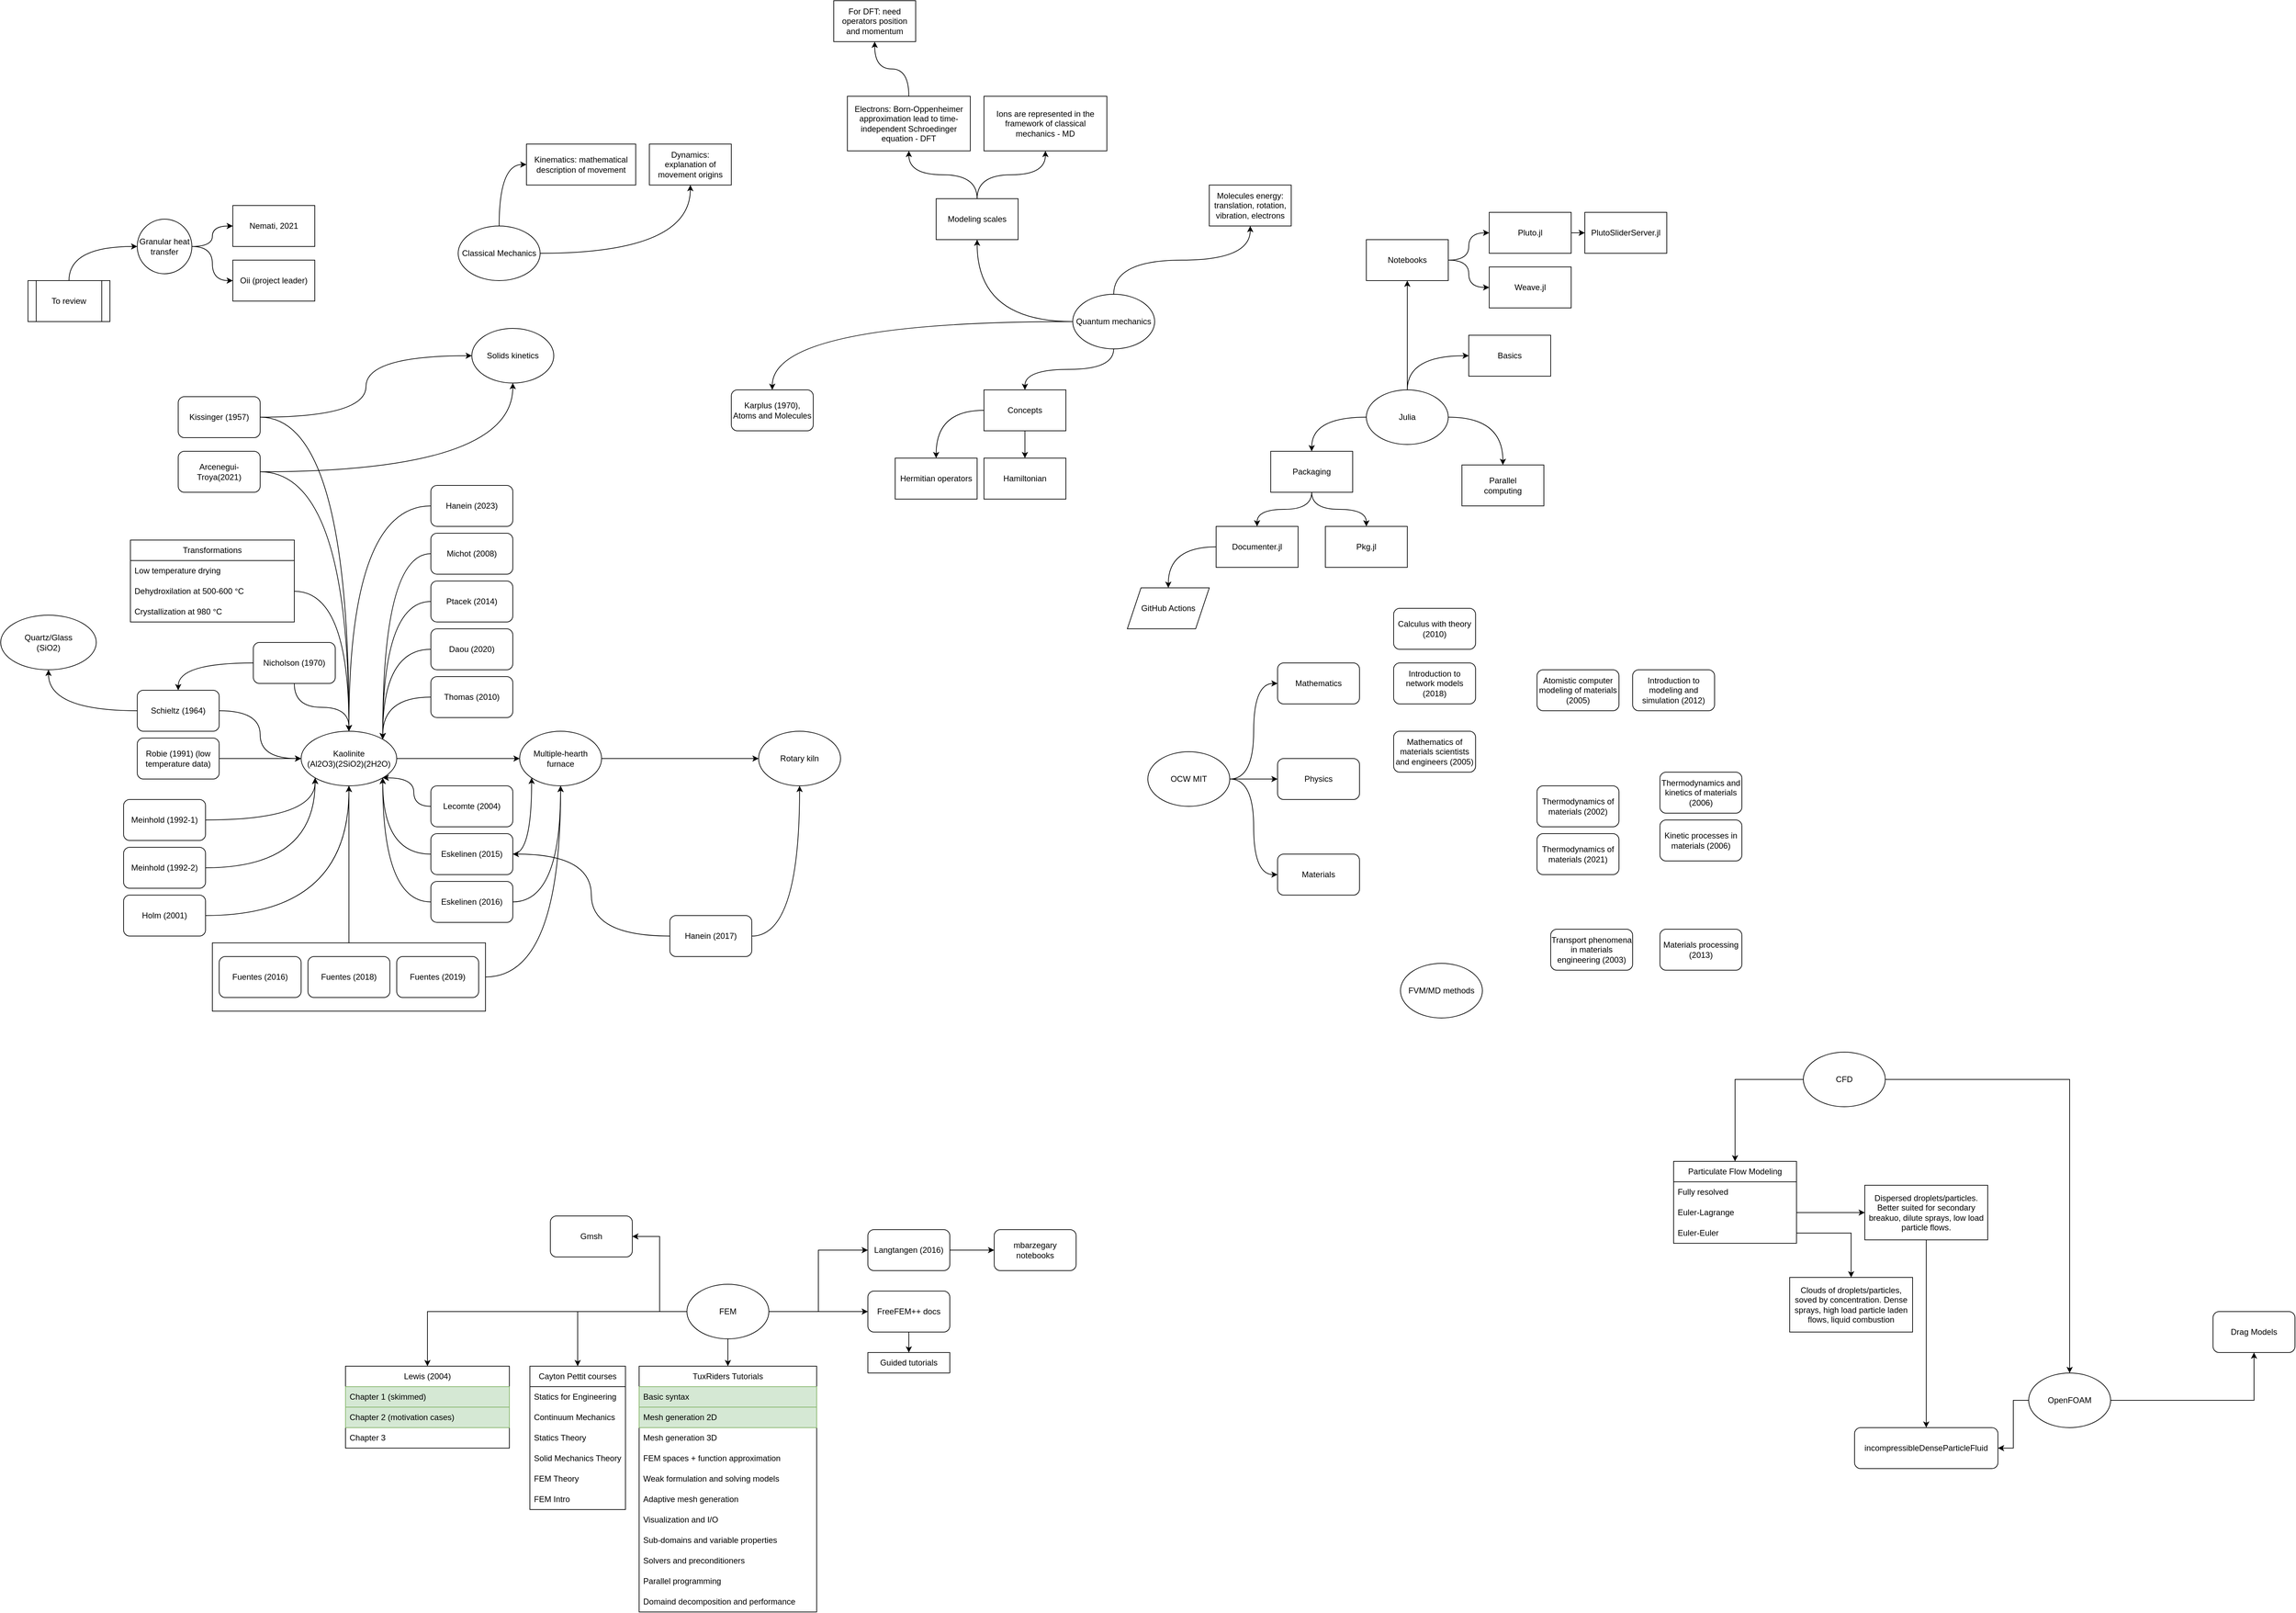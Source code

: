 <mxfile version="22.1.11" type="github">
  <diagram name="Page-1" id="tNx86WEGERc1XLciAWc1">
    <mxGraphModel dx="1728" dy="915" grid="1" gridSize="10" guides="1" tooltips="1" connect="1" arrows="1" fold="1" page="1" pageScale="1" pageWidth="4681" pageHeight="3300" math="0" shadow="0">
      <root>
        <mxCell id="0" />
        <mxCell id="1" parent="0" />
        <mxCell id="3hXHIrawqCX14PC-SLRN-3" style="edgeStyle=orthogonalEdgeStyle;rounded=0;orthogonalLoop=1;jettySize=auto;html=1;exitX=0.5;exitY=0;exitDx=0;exitDy=0;curved=1;" parent="1" source="3hXHIrawqCX14PC-SLRN-1" target="3hXHIrawqCX14PC-SLRN-2" edge="1">
          <mxGeometry relative="1" as="geometry" />
        </mxCell>
        <mxCell id="TqPIP2dE-nrRqcoiC80p-8" style="edgeStyle=orthogonalEdgeStyle;rounded=0;orthogonalLoop=1;jettySize=auto;html=1;entryX=0.5;entryY=1;entryDx=0;entryDy=0;curved=1;" parent="1" source="3hXHIrawqCX14PC-SLRN-1" target="TqPIP2dE-nrRqcoiC80p-7" edge="1">
          <mxGeometry relative="1" as="geometry" />
        </mxCell>
        <mxCell id="TqPIP2dE-nrRqcoiC80p-18" style="edgeStyle=orthogonalEdgeStyle;curved=1;rounded=0;orthogonalLoop=1;jettySize=auto;html=1;exitX=0.5;exitY=1;exitDx=0;exitDy=0;" parent="1" source="3hXHIrawqCX14PC-SLRN-1" target="TqPIP2dE-nrRqcoiC80p-15" edge="1">
          <mxGeometry relative="1" as="geometry" />
        </mxCell>
        <mxCell id="TqPIP2dE-nrRqcoiC80p-22" style="edgeStyle=orthogonalEdgeStyle;curved=1;rounded=0;orthogonalLoop=1;jettySize=auto;html=1;" parent="1" source="3hXHIrawqCX14PC-SLRN-1" target="TqPIP2dE-nrRqcoiC80p-20" edge="1">
          <mxGeometry relative="1" as="geometry" />
        </mxCell>
        <mxCell id="3hXHIrawqCX14PC-SLRN-1" value="Quantum mechanics" style="ellipse;whiteSpace=wrap;html=1;" parent="1" vertex="1">
          <mxGeometry x="2400" y="1730" width="120" height="80" as="geometry" />
        </mxCell>
        <mxCell id="3hXHIrawqCX14PC-SLRN-2" value="Molecules energy: translation, rotation, vibration, electrons" style="rounded=0;whiteSpace=wrap;html=1;" parent="1" vertex="1">
          <mxGeometry x="2600" y="1570" width="120" height="60" as="geometry" />
        </mxCell>
        <mxCell id="TqPIP2dE-nrRqcoiC80p-4" style="edgeStyle=orthogonalEdgeStyle;rounded=0;orthogonalLoop=1;jettySize=auto;html=1;exitX=0.5;exitY=0;exitDx=0;exitDy=0;entryX=0;entryY=0.5;entryDx=0;entryDy=0;curved=1;" parent="1" source="TqPIP2dE-nrRqcoiC80p-1" target="TqPIP2dE-nrRqcoiC80p-2" edge="1">
          <mxGeometry relative="1" as="geometry" />
        </mxCell>
        <mxCell id="TqPIP2dE-nrRqcoiC80p-5" style="edgeStyle=orthogonalEdgeStyle;rounded=0;orthogonalLoop=1;jettySize=auto;html=1;curved=1;" parent="1" source="TqPIP2dE-nrRqcoiC80p-1" target="TqPIP2dE-nrRqcoiC80p-3" edge="1">
          <mxGeometry relative="1" as="geometry" />
        </mxCell>
        <mxCell id="TqPIP2dE-nrRqcoiC80p-1" value="Classical Mechanics" style="ellipse;whiteSpace=wrap;html=1;" parent="1" vertex="1">
          <mxGeometry x="1500" y="1630" width="120" height="80" as="geometry" />
        </mxCell>
        <mxCell id="TqPIP2dE-nrRqcoiC80p-2" value="Kinematics: mathematical description of movement" style="rounded=0;whiteSpace=wrap;html=1;" parent="1" vertex="1">
          <mxGeometry x="1600" y="1510" width="160" height="60" as="geometry" />
        </mxCell>
        <mxCell id="TqPIP2dE-nrRqcoiC80p-3" value="Dynamics: explanation of movement origins" style="rounded=0;whiteSpace=wrap;html=1;" parent="1" vertex="1">
          <mxGeometry x="1780" y="1510" width="120" height="60" as="geometry" />
        </mxCell>
        <mxCell id="TqPIP2dE-nrRqcoiC80p-14" style="edgeStyle=orthogonalEdgeStyle;rounded=0;orthogonalLoop=1;jettySize=auto;html=1;exitX=0.5;exitY=0;exitDx=0;exitDy=0;curved=1;" parent="1" source="TqPIP2dE-nrRqcoiC80p-6" target="TqPIP2dE-nrRqcoiC80p-13" edge="1">
          <mxGeometry relative="1" as="geometry" />
        </mxCell>
        <mxCell id="TqPIP2dE-nrRqcoiC80p-6" value="Electrons: Born-Oppenheimer approximation lead to time-independent Schroedinger equation - DFT" style="rounded=0;whiteSpace=wrap;html=1;" parent="1" vertex="1">
          <mxGeometry x="2070" y="1440" width="180" height="80" as="geometry" />
        </mxCell>
        <mxCell id="TqPIP2dE-nrRqcoiC80p-9" style="edgeStyle=orthogonalEdgeStyle;rounded=0;orthogonalLoop=1;jettySize=auto;html=1;curved=1;" parent="1" source="TqPIP2dE-nrRqcoiC80p-7" target="TqPIP2dE-nrRqcoiC80p-6" edge="1">
          <mxGeometry relative="1" as="geometry" />
        </mxCell>
        <mxCell id="TqPIP2dE-nrRqcoiC80p-11" style="edgeStyle=orthogonalEdgeStyle;rounded=0;orthogonalLoop=1;jettySize=auto;html=1;curved=1;" parent="1" source="TqPIP2dE-nrRqcoiC80p-7" target="TqPIP2dE-nrRqcoiC80p-10" edge="1">
          <mxGeometry relative="1" as="geometry" />
        </mxCell>
        <mxCell id="TqPIP2dE-nrRqcoiC80p-7" value="Modeling scales" style="rounded=0;whiteSpace=wrap;html=1;" parent="1" vertex="1">
          <mxGeometry x="2200" y="1590" width="120" height="60" as="geometry" />
        </mxCell>
        <mxCell id="TqPIP2dE-nrRqcoiC80p-10" value="Ions are represented in the framework of classical mechanics - MD" style="rounded=0;whiteSpace=wrap;html=1;" parent="1" vertex="1">
          <mxGeometry x="2270" y="1440" width="180" height="80" as="geometry" />
        </mxCell>
        <mxCell id="TqPIP2dE-nrRqcoiC80p-13" value="For DFT: need operators position and momentum" style="rounded=0;whiteSpace=wrap;html=1;" parent="1" vertex="1">
          <mxGeometry x="2050" y="1300" width="120" height="60" as="geometry" />
        </mxCell>
        <mxCell id="TqPIP2dE-nrRqcoiC80p-17" style="edgeStyle=orthogonalEdgeStyle;curved=1;rounded=0;orthogonalLoop=1;jettySize=auto;html=1;exitX=0;exitY=0.5;exitDx=0;exitDy=0;" parent="1" source="TqPIP2dE-nrRqcoiC80p-15" target="TqPIP2dE-nrRqcoiC80p-16" edge="1">
          <mxGeometry relative="1" as="geometry" />
        </mxCell>
        <mxCell id="TqPIP2dE-nrRqcoiC80p-24" style="edgeStyle=orthogonalEdgeStyle;curved=1;rounded=0;orthogonalLoop=1;jettySize=auto;html=1;" parent="1" source="TqPIP2dE-nrRqcoiC80p-15" target="TqPIP2dE-nrRqcoiC80p-23" edge="1">
          <mxGeometry relative="1" as="geometry" />
        </mxCell>
        <mxCell id="TqPIP2dE-nrRqcoiC80p-15" value="Concepts" style="rounded=0;whiteSpace=wrap;html=1;" parent="1" vertex="1">
          <mxGeometry x="2270" y="1870" width="120" height="60" as="geometry" />
        </mxCell>
        <mxCell id="TqPIP2dE-nrRqcoiC80p-16" value="Hermitian operators" style="rounded=0;whiteSpace=wrap;html=1;" parent="1" vertex="1">
          <mxGeometry x="2140" y="1970" width="120" height="60" as="geometry" />
        </mxCell>
        <mxCell id="TqPIP2dE-nrRqcoiC80p-20" value="Karplus (1970), Atoms and Molecules" style="rounded=1;whiteSpace=wrap;html=1;" parent="1" vertex="1">
          <mxGeometry x="1900" y="1870" width="120" height="60" as="geometry" />
        </mxCell>
        <mxCell id="TqPIP2dE-nrRqcoiC80p-23" value="Hamiltonian" style="rounded=0;whiteSpace=wrap;html=1;" parent="1" vertex="1">
          <mxGeometry x="2270" y="1970" width="120" height="60" as="geometry" />
        </mxCell>
        <mxCell id="7mW2jRSYt9szHhjCyHMU-4" style="edgeStyle=orthogonalEdgeStyle;curved=1;rounded=0;orthogonalLoop=1;jettySize=auto;html=1;exitX=0.5;exitY=0;exitDx=0;exitDy=0;entryX=0;entryY=0.5;entryDx=0;entryDy=0;" parent="1" source="7mW2jRSYt9szHhjCyHMU-1" target="7mW2jRSYt9szHhjCyHMU-2" edge="1">
          <mxGeometry relative="1" as="geometry" />
        </mxCell>
        <mxCell id="7mW2jRSYt9szHhjCyHMU-6" style="edgeStyle=orthogonalEdgeStyle;curved=1;rounded=0;orthogonalLoop=1;jettySize=auto;html=1;" parent="1" source="7mW2jRSYt9szHhjCyHMU-1" target="7mW2jRSYt9szHhjCyHMU-5" edge="1">
          <mxGeometry relative="1" as="geometry" />
        </mxCell>
        <mxCell id="7mW2jRSYt9szHhjCyHMU-8" style="edgeStyle=orthogonalEdgeStyle;rounded=0;orthogonalLoop=1;jettySize=auto;html=1;curved=1;" parent="1" source="7mW2jRSYt9szHhjCyHMU-1" target="7mW2jRSYt9szHhjCyHMU-7" edge="1">
          <mxGeometry relative="1" as="geometry" />
        </mxCell>
        <mxCell id="F8Z7RI5J12eTx9FljP0N-6" style="edgeStyle=orthogonalEdgeStyle;rounded=0;orthogonalLoop=1;jettySize=auto;html=1;entryX=0.5;entryY=1;entryDx=0;entryDy=0;curved=1;" parent="1" source="7mW2jRSYt9szHhjCyHMU-1" target="F8Z7RI5J12eTx9FljP0N-2" edge="1">
          <mxGeometry relative="1" as="geometry" />
        </mxCell>
        <mxCell id="7mW2jRSYt9szHhjCyHMU-1" value="Julia" style="ellipse;whiteSpace=wrap;html=1;" parent="1" vertex="1">
          <mxGeometry x="2830" y="1870" width="120" height="80" as="geometry" />
        </mxCell>
        <UserObject label="Basics" link="https://juliaacademy.com/courses/enrolled/375479" linkTarget="_blank" id="7mW2jRSYt9szHhjCyHMU-2">
          <mxCell style="rounded=0;whiteSpace=wrap;html=1;" parent="1" vertex="1">
            <mxGeometry x="2980" y="1790" width="120" height="60" as="geometry" />
          </mxCell>
        </UserObject>
        <UserObject label="Parallel&lt;br&gt;computing" link="https://juliaacademy.com/courses/enrolled/552107" linkTarget="_blank" id="7mW2jRSYt9szHhjCyHMU-5">
          <mxCell style="rounded=0;whiteSpace=wrap;html=1;" parent="1" vertex="1">
            <mxGeometry x="2970" y="1980" width="120" height="60" as="geometry" />
          </mxCell>
        </UserObject>
        <mxCell id="7mW2jRSYt9szHhjCyHMU-10" style="edgeStyle=orthogonalEdgeStyle;rounded=0;orthogonalLoop=1;jettySize=auto;html=1;entryX=0.5;entryY=0;entryDx=0;entryDy=0;curved=1;" parent="1" source="7mW2jRSYt9szHhjCyHMU-7" target="7mW2jRSYt9szHhjCyHMU-9" edge="1">
          <mxGeometry relative="1" as="geometry" />
        </mxCell>
        <mxCell id="7mW2jRSYt9szHhjCyHMU-12" style="edgeStyle=orthogonalEdgeStyle;rounded=0;orthogonalLoop=1;jettySize=auto;html=1;entryX=0.5;entryY=0;entryDx=0;entryDy=0;curved=1;" parent="1" source="7mW2jRSYt9szHhjCyHMU-7" target="7mW2jRSYt9szHhjCyHMU-11" edge="1">
          <mxGeometry relative="1" as="geometry" />
        </mxCell>
        <mxCell id="7mW2jRSYt9szHhjCyHMU-7" value="Packaging" style="rounded=0;whiteSpace=wrap;html=1;" parent="1" vertex="1">
          <mxGeometry x="2690" y="1960" width="120" height="60" as="geometry" />
        </mxCell>
        <mxCell id="7mW2jRSYt9szHhjCyHMU-14" style="edgeStyle=orthogonalEdgeStyle;rounded=0;orthogonalLoop=1;jettySize=auto;html=1;entryX=0.5;entryY=0;entryDx=0;entryDy=0;curved=1;" parent="1" source="7mW2jRSYt9szHhjCyHMU-9" target="7mW2jRSYt9szHhjCyHMU-13" edge="1">
          <mxGeometry relative="1" as="geometry" />
        </mxCell>
        <UserObject label="Documenter.jl" link="https://documenter.juliadocs.org/stable/" linkTarget="_blank" id="7mW2jRSYt9szHhjCyHMU-9">
          <mxCell style="rounded=0;whiteSpace=wrap;html=1;" parent="1" vertex="1">
            <mxGeometry x="2610" y="2070" width="120" height="60" as="geometry" />
          </mxCell>
        </UserObject>
        <UserObject label="Pkg.jl" link="https://pkgdocs.julialang.org/v1/" linkTarget="_blank" id="7mW2jRSYt9szHhjCyHMU-11">
          <mxCell style="rounded=0;whiteSpace=wrap;html=1;" parent="1" vertex="1">
            <mxGeometry x="2770" y="2070" width="120" height="60" as="geometry" />
          </mxCell>
        </UserObject>
        <UserObject label="GitHub Actions" link="https://docs.github.com/en/actions/learn-github-actions" linkTarget="_blank" id="7mW2jRSYt9szHhjCyHMU-13">
          <mxCell style="shape=parallelogram;perimeter=parallelogramPerimeter;whiteSpace=wrap;html=1;fixedSize=1;" parent="1" vertex="1">
            <mxGeometry x="2480" y="2160" width="120" height="60" as="geometry" />
          </mxCell>
        </UserObject>
        <mxCell id="QDy-FQWbMPKasR52hYSL-4" style="edgeStyle=orthogonalEdgeStyle;curved=1;rounded=0;orthogonalLoop=1;jettySize=auto;html=1;exitX=0.5;exitY=0;exitDx=0;exitDy=0;entryX=0;entryY=0.5;entryDx=0;entryDy=0;" parent="1" source="QDy-FQWbMPKasR52hYSL-2" target="QDy-FQWbMPKasR52hYSL-3" edge="1">
          <mxGeometry relative="1" as="geometry" />
        </mxCell>
        <mxCell id="QDy-FQWbMPKasR52hYSL-2" value="To review" style="shape=process;whiteSpace=wrap;html=1;backgroundOutline=1;" parent="1" vertex="1">
          <mxGeometry x="870" y="1710" width="120" height="60" as="geometry" />
        </mxCell>
        <mxCell id="QDy-FQWbMPKasR52hYSL-7" style="edgeStyle=orthogonalEdgeStyle;curved=1;rounded=0;orthogonalLoop=1;jettySize=auto;html=1;entryX=0;entryY=0.5;entryDx=0;entryDy=0;" parent="1" source="QDy-FQWbMPKasR52hYSL-3" target="QDy-FQWbMPKasR52hYSL-5" edge="1">
          <mxGeometry relative="1" as="geometry" />
        </mxCell>
        <mxCell id="QDy-FQWbMPKasR52hYSL-8" style="edgeStyle=orthogonalEdgeStyle;curved=1;rounded=0;orthogonalLoop=1;jettySize=auto;html=1;entryX=0;entryY=0.5;entryDx=0;entryDy=0;" parent="1" source="QDy-FQWbMPKasR52hYSL-3" target="QDy-FQWbMPKasR52hYSL-6" edge="1">
          <mxGeometry relative="1" as="geometry" />
        </mxCell>
        <mxCell id="QDy-FQWbMPKasR52hYSL-3" value="Granular heat transfer" style="ellipse;whiteSpace=wrap;html=1;" parent="1" vertex="1">
          <mxGeometry x="1030" y="1620" width="80" height="80" as="geometry" />
        </mxCell>
        <UserObject label="Nemati, 2021" link="https://1drv.ms/b/s!Ar4x-UlrYAiZjv4O83J4rxP3v68lgA?e=0grBoP" linkTarget="_blank" id="QDy-FQWbMPKasR52hYSL-5">
          <mxCell style="rounded=0;whiteSpace=wrap;html=1;" parent="1" vertex="1">
            <mxGeometry x="1170" y="1600" width="120" height="60" as="geometry" />
          </mxCell>
        </UserObject>
        <UserObject label="Oii (project leader)" link="https://www.eng.ed.ac.uk/research/projects/multi-scale-approach-characterising-fluid-contribution-conductive-heat-transfer" linkTarget="_blank" id="QDy-FQWbMPKasR52hYSL-6">
          <mxCell style="rounded=0;whiteSpace=wrap;html=1;" parent="1" vertex="1">
            <mxGeometry x="1170" y="1680" width="120" height="60" as="geometry" />
          </mxCell>
        </UserObject>
        <mxCell id="tdlnybzZ0rQNsdedE5Ah-23" style="edgeStyle=orthogonalEdgeStyle;curved=1;rounded=0;orthogonalLoop=1;jettySize=auto;html=1;entryX=0;entryY=0.5;entryDx=0;entryDy=0;" parent="1" source="tdlnybzZ0rQNsdedE5Ah-1" target="tdlnybzZ0rQNsdedE5Ah-22" edge="1">
          <mxGeometry relative="1" as="geometry" />
        </mxCell>
        <mxCell id="tdlnybzZ0rQNsdedE5Ah-1" value="Kaolinite&lt;br&gt;(Al2O3)(2SiO2)(2H2O)" style="ellipse;whiteSpace=wrap;html=1;" parent="1" vertex="1">
          <mxGeometry x="1270" y="2370" width="140" height="80" as="geometry" />
        </mxCell>
        <mxCell id="tdlnybzZ0rQNsdedE5Ah-3" style="edgeStyle=orthogonalEdgeStyle;rounded=0;orthogonalLoop=1;jettySize=auto;html=1;entryX=0;entryY=0.5;entryDx=0;entryDy=0;curved=1;" parent="1" source="tdlnybzZ0rQNsdedE5Ah-2" target="tdlnybzZ0rQNsdedE5Ah-1" edge="1">
          <mxGeometry relative="1" as="geometry" />
        </mxCell>
        <mxCell id="tdlnybzZ0rQNsdedE5Ah-14" style="edgeStyle=orthogonalEdgeStyle;curved=1;rounded=0;orthogonalLoop=1;jettySize=auto;html=1;entryX=0.5;entryY=1;entryDx=0;entryDy=0;" parent="1" source="tdlnybzZ0rQNsdedE5Ah-2" target="tdlnybzZ0rQNsdedE5Ah-13" edge="1">
          <mxGeometry relative="1" as="geometry" />
        </mxCell>
        <mxCell id="tdlnybzZ0rQNsdedE5Ah-2" value="Schieltz (1964)" style="rounded=1;whiteSpace=wrap;html=1;" parent="1" vertex="1">
          <mxGeometry x="1030" y="2310" width="120" height="60" as="geometry" />
        </mxCell>
        <mxCell id="tdlnybzZ0rQNsdedE5Ah-6" value="Transformations" style="swimlane;fontStyle=0;childLayout=stackLayout;horizontal=1;startSize=30;horizontalStack=0;resizeParent=1;resizeParentMax=0;resizeLast=0;collapsible=1;marginBottom=0;whiteSpace=wrap;html=1;" parent="1" vertex="1">
          <mxGeometry x="1020" y="2090" width="240" height="120" as="geometry" />
        </mxCell>
        <mxCell id="tdlnybzZ0rQNsdedE5Ah-7" value="Low temperature drying" style="text;strokeColor=none;fillColor=none;align=left;verticalAlign=middle;spacingLeft=4;spacingRight=4;overflow=hidden;points=[[0,0.5],[1,0.5]];portConstraint=eastwest;rotatable=0;whiteSpace=wrap;html=1;" parent="tdlnybzZ0rQNsdedE5Ah-6" vertex="1">
          <mxGeometry y="30" width="240" height="30" as="geometry" />
        </mxCell>
        <mxCell id="tdlnybzZ0rQNsdedE5Ah-8" value="Dehydroxilation at 500-600 °C" style="text;strokeColor=none;fillColor=none;align=left;verticalAlign=middle;spacingLeft=4;spacingRight=4;overflow=hidden;points=[[0,0.5],[1,0.5]];portConstraint=eastwest;rotatable=0;whiteSpace=wrap;html=1;" parent="tdlnybzZ0rQNsdedE5Ah-6" vertex="1">
          <mxGeometry y="60" width="240" height="30" as="geometry" />
        </mxCell>
        <mxCell id="tdlnybzZ0rQNsdedE5Ah-9" value="Crystallization at 980 °C" style="text;strokeColor=none;fillColor=none;align=left;verticalAlign=middle;spacingLeft=4;spacingRight=4;overflow=hidden;points=[[0,0.5],[1,0.5]];portConstraint=eastwest;rotatable=0;whiteSpace=wrap;html=1;" parent="tdlnybzZ0rQNsdedE5Ah-6" vertex="1">
          <mxGeometry y="90" width="240" height="30" as="geometry" />
        </mxCell>
        <mxCell id="tdlnybzZ0rQNsdedE5Ah-10" style="edgeStyle=orthogonalEdgeStyle;curved=1;rounded=0;orthogonalLoop=1;jettySize=auto;html=1;entryX=0.5;entryY=0;entryDx=0;entryDy=0;" parent="1" source="tdlnybzZ0rQNsdedE5Ah-8" target="tdlnybzZ0rQNsdedE5Ah-1" edge="1">
          <mxGeometry relative="1" as="geometry" />
        </mxCell>
        <mxCell id="tdlnybzZ0rQNsdedE5Ah-12" style="edgeStyle=orthogonalEdgeStyle;curved=1;rounded=0;orthogonalLoop=1;jettySize=auto;html=1;entryX=0;entryY=0.5;entryDx=0;entryDy=0;" parent="1" source="tdlnybzZ0rQNsdedE5Ah-11" target="tdlnybzZ0rQNsdedE5Ah-1" edge="1">
          <mxGeometry relative="1" as="geometry" />
        </mxCell>
        <UserObject label="Robie (1991) (low temperature data)" link="https://doi.org/10.135/CCMN.1991.039" linkTarget="_blank" id="tdlnybzZ0rQNsdedE5Ah-11">
          <mxCell style="rounded=1;whiteSpace=wrap;html=1;" parent="1" vertex="1">
            <mxGeometry x="1030" y="2380" width="120" height="60" as="geometry" />
          </mxCell>
        </UserObject>
        <mxCell id="tdlnybzZ0rQNsdedE5Ah-13" value="Quartz/Glass&lt;br&gt;(SiO2)" style="ellipse;whiteSpace=wrap;html=1;" parent="1" vertex="1">
          <mxGeometry x="830" y="2200" width="140" height="80" as="geometry" />
        </mxCell>
        <mxCell id="tdlnybzZ0rQNsdedE5Ah-16" style="edgeStyle=orthogonalEdgeStyle;curved=1;rounded=0;orthogonalLoop=1;jettySize=auto;html=1;" parent="1" source="tdlnybzZ0rQNsdedE5Ah-15" target="tdlnybzZ0rQNsdedE5Ah-1" edge="1">
          <mxGeometry relative="1" as="geometry" />
        </mxCell>
        <mxCell id="tdlnybzZ0rQNsdedE5Ah-17" style="edgeStyle=orthogonalEdgeStyle;curved=1;rounded=0;orthogonalLoop=1;jettySize=auto;html=1;" parent="1" source="tdlnybzZ0rQNsdedE5Ah-15" target="tdlnybzZ0rQNsdedE5Ah-2" edge="1">
          <mxGeometry relative="1" as="geometry" />
        </mxCell>
        <UserObject label="Nicholson (1970)" link="https://doi.org/10.111/j.1151-2916.197.tb12084.x" linkTarget="_blank" id="tdlnybzZ0rQNsdedE5Ah-15">
          <mxCell style="rounded=1;whiteSpace=wrap;html=1;" parent="1" vertex="1">
            <mxGeometry x="1200" y="2240" width="120" height="60" as="geometry" />
          </mxCell>
        </UserObject>
        <mxCell id="tdlnybzZ0rQNsdedE5Ah-19" style="edgeStyle=orthogonalEdgeStyle;curved=1;rounded=0;orthogonalLoop=1;jettySize=auto;html=1;entryX=0;entryY=1;entryDx=0;entryDy=0;" parent="1" source="tdlnybzZ0rQNsdedE5Ah-18" target="tdlnybzZ0rQNsdedE5Ah-1" edge="1">
          <mxGeometry relative="1" as="geometry">
            <Array as="points">
              <mxPoint x="1291" y="2570" />
            </Array>
          </mxGeometry>
        </mxCell>
        <UserObject label="Meinhold (1992-2)" link="https://doi.org/10.104/JM9920200913" linkTarget="_blank" id="tdlnybzZ0rQNsdedE5Ah-18">
          <mxCell style="rounded=1;whiteSpace=wrap;html=1;" parent="1" vertex="1">
            <mxGeometry x="1010" y="2540" width="120" height="60" as="geometry" />
          </mxCell>
        </UserObject>
        <mxCell id="tdlnybzZ0rQNsdedE5Ah-21" style="edgeStyle=orthogonalEdgeStyle;curved=1;rounded=0;orthogonalLoop=1;jettySize=auto;html=1;entryX=0;entryY=1;entryDx=0;entryDy=0;" parent="1" source="tdlnybzZ0rQNsdedE5Ah-20" target="tdlnybzZ0rQNsdedE5Ah-1" edge="1">
          <mxGeometry relative="1" as="geometry" />
        </mxCell>
        <UserObject label="Meinhold (1992-1)" link="https://doi.org/10.101/BF01979617" linkTarget="_blank" id="tdlnybzZ0rQNsdedE5Ah-20">
          <mxCell style="rounded=1;whiteSpace=wrap;html=1;" parent="1" vertex="1">
            <mxGeometry x="1010" y="2470" width="120" height="60" as="geometry" />
          </mxCell>
        </UserObject>
        <mxCell id="tdlnybzZ0rQNsdedE5Ah-51" style="edgeStyle=orthogonalEdgeStyle;curved=1;rounded=0;orthogonalLoop=1;jettySize=auto;html=1;" parent="1" source="tdlnybzZ0rQNsdedE5Ah-22" target="tdlnybzZ0rQNsdedE5Ah-50" edge="1">
          <mxGeometry relative="1" as="geometry" />
        </mxCell>
        <mxCell id="tdlnybzZ0rQNsdedE5Ah-22" value="Multiple-hearth furnace" style="ellipse;whiteSpace=wrap;html=1;" parent="1" vertex="1">
          <mxGeometry x="1590" y="2370" width="120" height="80" as="geometry" />
        </mxCell>
        <mxCell id="tdlnybzZ0rQNsdedE5Ah-25" style="edgeStyle=orthogonalEdgeStyle;curved=1;rounded=0;orthogonalLoop=1;jettySize=auto;html=1;entryX=0.5;entryY=1;entryDx=0;entryDy=0;" parent="1" source="tdlnybzZ0rQNsdedE5Ah-24" target="tdlnybzZ0rQNsdedE5Ah-1" edge="1">
          <mxGeometry relative="1" as="geometry" />
        </mxCell>
        <UserObject label="Holm (2001)" link="https://doi.org/10.104/B010031P" linkTarget="_blank" id="tdlnybzZ0rQNsdedE5Ah-24">
          <mxCell style="rounded=1;whiteSpace=wrap;html=1;" parent="1" vertex="1">
            <mxGeometry x="1010" y="2610" width="120" height="60" as="geometry" />
          </mxCell>
        </UserObject>
        <mxCell id="tdlnybzZ0rQNsdedE5Ah-27" style="edgeStyle=orthogonalEdgeStyle;curved=1;rounded=0;orthogonalLoop=1;jettySize=auto;html=1;entryX=1;entryY=0;entryDx=0;entryDy=0;" parent="1" source="tdlnybzZ0rQNsdedE5Ah-26" target="tdlnybzZ0rQNsdedE5Ah-1" edge="1">
          <mxGeometry relative="1" as="geometry" />
        </mxCell>
        <UserObject label="Ptacek (2014)" link="https://doi.org/10.102/j.powtec.2014.05.047" linkTarget="_blank" id="tdlnybzZ0rQNsdedE5Ah-26">
          <mxCell style="rounded=1;whiteSpace=wrap;html=1;" parent="1" vertex="1">
            <mxGeometry x="1460" y="2150" width="120" height="60" as="geometry" />
          </mxCell>
        </UserObject>
        <mxCell id="tdlnybzZ0rQNsdedE5Ah-29" style="edgeStyle=orthogonalEdgeStyle;curved=1;rounded=0;orthogonalLoop=1;jettySize=auto;html=1;entryX=1;entryY=0;entryDx=0;entryDy=0;" parent="1" source="tdlnybzZ0rQNsdedE5Ah-28" target="tdlnybzZ0rQNsdedE5Ah-1" edge="1">
          <mxGeometry relative="1" as="geometry" />
        </mxCell>
        <UserObject label="Michot (2008)" link="https://doi.org/10.102/j.jeurceramsoc.2008.04.007" linkTarget="_blank" id="tdlnybzZ0rQNsdedE5Ah-28">
          <mxCell style="rounded=1;whiteSpace=wrap;html=1;" parent="1" vertex="1">
            <mxGeometry x="1460" y="2080" width="120" height="60" as="geometry" />
          </mxCell>
        </UserObject>
        <mxCell id="tdlnybzZ0rQNsdedE5Ah-33" style="edgeStyle=orthogonalEdgeStyle;curved=1;rounded=0;orthogonalLoop=1;jettySize=auto;html=1;entryX=0;entryY=1;entryDx=0;entryDy=0;" parent="1" source="tdlnybzZ0rQNsdedE5Ah-32" target="tdlnybzZ0rQNsdedE5Ah-22" edge="1">
          <mxGeometry relative="1" as="geometry" />
        </mxCell>
        <mxCell id="tdlnybzZ0rQNsdedE5Ah-39" style="edgeStyle=orthogonalEdgeStyle;curved=1;rounded=0;orthogonalLoop=1;jettySize=auto;html=1;entryX=1;entryY=1;entryDx=0;entryDy=0;" parent="1" source="tdlnybzZ0rQNsdedE5Ah-32" target="tdlnybzZ0rQNsdedE5Ah-1" edge="1">
          <mxGeometry relative="1" as="geometry" />
        </mxCell>
        <UserObject label="Eskelinen (2015)" link="https://doi.org/10.1/aic.14903" linkTarget="_blank" id="tdlnybzZ0rQNsdedE5Ah-32">
          <mxCell style="rounded=1;whiteSpace=wrap;html=1;" parent="1" vertex="1">
            <mxGeometry x="1460" y="2520" width="120" height="60" as="geometry" />
          </mxCell>
        </UserObject>
        <mxCell id="tdlnybzZ0rQNsdedE5Ah-36" style="edgeStyle=orthogonalEdgeStyle;curved=1;rounded=0;orthogonalLoop=1;jettySize=auto;html=1;entryX=0.5;entryY=1;entryDx=0;entryDy=0;" parent="1" source="tdlnybzZ0rQNsdedE5Ah-35" target="tdlnybzZ0rQNsdedE5Ah-22" edge="1">
          <mxGeometry relative="1" as="geometry" />
        </mxCell>
        <mxCell id="tdlnybzZ0rQNsdedE5Ah-38" style="edgeStyle=orthogonalEdgeStyle;curved=1;rounded=0;orthogonalLoop=1;jettySize=auto;html=1;entryX=1;entryY=1;entryDx=0;entryDy=0;" parent="1" source="tdlnybzZ0rQNsdedE5Ah-35" target="tdlnybzZ0rQNsdedE5Ah-1" edge="1">
          <mxGeometry relative="1" as="geometry" />
        </mxCell>
        <UserObject label="Eskelinen (2016)" link="https://doi.org/10.102/j.ifacol.2016.10.120" linkTarget="_blank" id="tdlnybzZ0rQNsdedE5Ah-35">
          <mxCell style="rounded=1;whiteSpace=wrap;html=1;" parent="1" vertex="1">
            <mxGeometry x="1460" y="2590" width="120" height="60" as="geometry" />
          </mxCell>
        </UserObject>
        <mxCell id="tdlnybzZ0rQNsdedE5Ah-50" value="Rotary kiln" style="ellipse;whiteSpace=wrap;html=1;" parent="1" vertex="1">
          <mxGeometry x="1940" y="2370" width="120" height="80" as="geometry" />
        </mxCell>
        <mxCell id="tdlnybzZ0rQNsdedE5Ah-53" style="edgeStyle=orthogonalEdgeStyle;curved=1;rounded=0;orthogonalLoop=1;jettySize=auto;html=1;" parent="1" source="tdlnybzZ0rQNsdedE5Ah-52" target="tdlnybzZ0rQNsdedE5Ah-50" edge="1">
          <mxGeometry relative="1" as="geometry" />
        </mxCell>
        <mxCell id="tdlnybzZ0rQNsdedE5Ah-54" style="edgeStyle=orthogonalEdgeStyle;curved=1;rounded=0;orthogonalLoop=1;jettySize=auto;html=1;entryX=1;entryY=0.5;entryDx=0;entryDy=0;" parent="1" source="tdlnybzZ0rQNsdedE5Ah-52" target="tdlnybzZ0rQNsdedE5Ah-32" edge="1">
          <mxGeometry relative="1" as="geometry" />
        </mxCell>
        <UserObject label="Hanein (2017)" link="https://doi.org/10.108/17436753.202.1303261" linkTarget="_blank" id="tdlnybzZ0rQNsdedE5Ah-52">
          <mxCell style="rounded=1;whiteSpace=wrap;html=1;" parent="1" vertex="1">
            <mxGeometry x="1810" y="2640" width="120" height="60" as="geometry" />
          </mxCell>
        </UserObject>
        <mxCell id="tdlnybzZ0rQNsdedE5Ah-55" value="Solids kinetics" style="ellipse;whiteSpace=wrap;html=1;" parent="1" vertex="1">
          <mxGeometry x="1520" y="1780" width="120" height="80" as="geometry" />
        </mxCell>
        <mxCell id="tdlnybzZ0rQNsdedE5Ah-57" style="edgeStyle=orthogonalEdgeStyle;curved=1;rounded=0;orthogonalLoop=1;jettySize=auto;html=1;" parent="1" source="tdlnybzZ0rQNsdedE5Ah-56" target="tdlnybzZ0rQNsdedE5Ah-55" edge="1">
          <mxGeometry relative="1" as="geometry" />
        </mxCell>
        <mxCell id="tdlnybzZ0rQNsdedE5Ah-58" style="edgeStyle=orthogonalEdgeStyle;curved=1;rounded=0;orthogonalLoop=1;jettySize=auto;html=1;entryX=0.5;entryY=0;entryDx=0;entryDy=0;" parent="1" source="tdlnybzZ0rQNsdedE5Ah-56" target="tdlnybzZ0rQNsdedE5Ah-1" edge="1">
          <mxGeometry relative="1" as="geometry" />
        </mxCell>
        <UserObject label="Arcenegui-Troya(2021)" link="https:// doi.org/10.339/pr9101852" linkTarget="_blank" id="tdlnybzZ0rQNsdedE5Ah-56">
          <mxCell style="rounded=1;whiteSpace=wrap;html=1;" parent="1" vertex="1">
            <mxGeometry x="1090" y="1960" width="120" height="60" as="geometry" />
          </mxCell>
        </UserObject>
        <mxCell id="tdlnybzZ0rQNsdedE5Ah-60" style="edgeStyle=orthogonalEdgeStyle;curved=1;rounded=0;orthogonalLoop=1;jettySize=auto;html=1;" parent="1" source="tdlnybzZ0rQNsdedE5Ah-59" target="tdlnybzZ0rQNsdedE5Ah-1" edge="1">
          <mxGeometry relative="1" as="geometry" />
        </mxCell>
        <UserObject label="Hanein (2023)" link="DOI&#x9;https://doi.org/10.104/D3TA01896B" linkTarget="_blank" id="tdlnybzZ0rQNsdedE5Ah-59">
          <mxCell style="rounded=1;whiteSpace=wrap;html=1;" parent="1" vertex="1">
            <mxGeometry x="1460" y="2010" width="120" height="60" as="geometry" />
          </mxCell>
        </UserObject>
        <mxCell id="tdlnybzZ0rQNsdedE5Ah-62" style="edgeStyle=orthogonalEdgeStyle;curved=1;rounded=0;orthogonalLoop=1;jettySize=auto;html=1;entryX=1;entryY=0;entryDx=0;entryDy=0;" parent="1" source="tdlnybzZ0rQNsdedE5Ah-61" target="tdlnybzZ0rQNsdedE5Ah-1" edge="1">
          <mxGeometry relative="1" as="geometry" />
        </mxCell>
        <UserObject label="Daou (2020)" link="https://doi.org/10.339/min10050480" linkTarget="_blank" id="tdlnybzZ0rQNsdedE5Ah-61">
          <mxCell style="rounded=1;whiteSpace=wrap;html=1;" parent="1" vertex="1">
            <mxGeometry x="1460" y="2220" width="120" height="60" as="geometry" />
          </mxCell>
        </UserObject>
        <mxCell id="tdlnybzZ0rQNsdedE5Ah-67" value="" style="group" parent="1" vertex="1" connectable="0">
          <mxGeometry x="1140" y="2680" width="400" height="100" as="geometry" />
        </mxCell>
        <mxCell id="tdlnybzZ0rQNsdedE5Ah-66" value="" style="group" parent="tdlnybzZ0rQNsdedE5Ah-67" vertex="1" connectable="0">
          <mxGeometry width="400" height="100" as="geometry" />
        </mxCell>
        <mxCell id="tdlnybzZ0rQNsdedE5Ah-65" value="" style="rounded=0;whiteSpace=wrap;html=1;" parent="tdlnybzZ0rQNsdedE5Ah-66" vertex="1">
          <mxGeometry width="400" height="100" as="geometry" />
        </mxCell>
        <mxCell id="tdlnybzZ0rQNsdedE5Ah-40" value="Fuentes (2016)" style="rounded=1;whiteSpace=wrap;html=1;" parent="tdlnybzZ0rQNsdedE5Ah-66" vertex="1">
          <mxGeometry x="10" y="20" width="120" height="60" as="geometry" />
        </mxCell>
        <mxCell id="tdlnybzZ0rQNsdedE5Ah-42" value="Fuentes (2019)" style="rounded=1;whiteSpace=wrap;html=1;" parent="tdlnybzZ0rQNsdedE5Ah-66" vertex="1">
          <mxGeometry x="270" y="20" width="120" height="60" as="geometry" />
        </mxCell>
        <mxCell id="tdlnybzZ0rQNsdedE5Ah-41" value="Fuentes (2018)" style="rounded=1;whiteSpace=wrap;html=1;" parent="tdlnybzZ0rQNsdedE5Ah-67" vertex="1">
          <mxGeometry x="140" y="20" width="120" height="60" as="geometry" />
        </mxCell>
        <mxCell id="tdlnybzZ0rQNsdedE5Ah-68" style="edgeStyle=orthogonalEdgeStyle;curved=1;rounded=0;orthogonalLoop=1;jettySize=auto;html=1;entryX=0.5;entryY=1;entryDx=0;entryDy=0;" parent="1" source="tdlnybzZ0rQNsdedE5Ah-65" target="tdlnybzZ0rQNsdedE5Ah-1" edge="1">
          <mxGeometry relative="1" as="geometry" />
        </mxCell>
        <mxCell id="tdlnybzZ0rQNsdedE5Ah-69" style="edgeStyle=orthogonalEdgeStyle;curved=1;rounded=0;orthogonalLoop=1;jettySize=auto;html=1;entryX=0.5;entryY=1;entryDx=0;entryDy=0;" parent="1" source="tdlnybzZ0rQNsdedE5Ah-65" target="tdlnybzZ0rQNsdedE5Ah-22" edge="1">
          <mxGeometry relative="1" as="geometry" />
        </mxCell>
        <mxCell id="tdlnybzZ0rQNsdedE5Ah-74" style="edgeStyle=orthogonalEdgeStyle;curved=1;rounded=0;orthogonalLoop=1;jettySize=auto;html=1;entryX=1;entryY=1;entryDx=0;entryDy=0;" parent="1" source="tdlnybzZ0rQNsdedE5Ah-70" target="tdlnybzZ0rQNsdedE5Ah-1" edge="1">
          <mxGeometry relative="1" as="geometry" />
        </mxCell>
        <mxCell id="tdlnybzZ0rQNsdedE5Ah-70" value="Lecomte (2004)" style="rounded=1;whiteSpace=wrap;html=1;" parent="1" vertex="1">
          <mxGeometry x="1460" y="2450" width="120" height="60" as="geometry" />
        </mxCell>
        <mxCell id="Zyr4BZ1Q4nSmmZ4n6RKA-2" style="edgeStyle=orthogonalEdgeStyle;rounded=0;orthogonalLoop=1;jettySize=auto;html=1;entryX=1;entryY=0;entryDx=0;entryDy=0;curved=1;" parent="1" source="Zyr4BZ1Q4nSmmZ4n6RKA-1" target="tdlnybzZ0rQNsdedE5Ah-1" edge="1">
          <mxGeometry relative="1" as="geometry" />
        </mxCell>
        <mxCell id="Zyr4BZ1Q4nSmmZ4n6RKA-1" value="Thomas (2010)" style="rounded=1;whiteSpace=wrap;html=1;" parent="1" vertex="1">
          <mxGeometry x="1460" y="2290" width="120" height="60" as="geometry" />
        </mxCell>
        <mxCell id="oKSYJBpqH4JwEt-eYhXz-3" style="edgeStyle=orthogonalEdgeStyle;rounded=0;orthogonalLoop=1;jettySize=auto;html=1;curved=1;" parent="1" source="oKSYJBpqH4JwEt-eYhXz-1" edge="1">
          <mxGeometry relative="1" as="geometry">
            <mxPoint x="1340" y="2370" as="targetPoint" />
          </mxGeometry>
        </mxCell>
        <mxCell id="oKSYJBpqH4JwEt-eYhXz-5" style="edgeStyle=orthogonalEdgeStyle;rounded=0;orthogonalLoop=1;jettySize=auto;html=1;entryX=0;entryY=0.5;entryDx=0;entryDy=0;curved=1;" parent="1" source="oKSYJBpqH4JwEt-eYhXz-1" target="tdlnybzZ0rQNsdedE5Ah-55" edge="1">
          <mxGeometry relative="1" as="geometry" />
        </mxCell>
        <mxCell id="oKSYJBpqH4JwEt-eYhXz-1" value="Kissinger (1957)" style="rounded=1;whiteSpace=wrap;html=1;" parent="1" vertex="1">
          <mxGeometry x="1090" y="1880" width="120" height="60" as="geometry" />
        </mxCell>
        <mxCell id="CWGAY0bIbkOi0LySRLev-3" style="edgeStyle=orthogonalEdgeStyle;rounded=0;orthogonalLoop=1;jettySize=auto;html=1;entryX=0;entryY=0.5;entryDx=0;entryDy=0;curved=1;" parent="1" source="CWGAY0bIbkOi0LySRLev-1" target="CWGAY0bIbkOi0LySRLev-2" edge="1">
          <mxGeometry relative="1" as="geometry" />
        </mxCell>
        <mxCell id="CWGAY0bIbkOi0LySRLev-5" style="edgeStyle=orthogonalEdgeStyle;rounded=0;orthogonalLoop=1;jettySize=auto;html=1;exitX=1;exitY=0.5;exitDx=0;exitDy=0;curved=1;entryX=0;entryY=0.5;entryDx=0;entryDy=0;" parent="1" source="CWGAY0bIbkOi0LySRLev-1" target="CWGAY0bIbkOi0LySRLev-4" edge="1">
          <mxGeometry relative="1" as="geometry" />
        </mxCell>
        <mxCell id="CWGAY0bIbkOi0LySRLev-7" style="edgeStyle=orthogonalEdgeStyle;rounded=0;orthogonalLoop=1;jettySize=auto;html=1;curved=1;" parent="1" source="CWGAY0bIbkOi0LySRLev-1" target="CWGAY0bIbkOi0LySRLev-6" edge="1">
          <mxGeometry relative="1" as="geometry" />
        </mxCell>
        <mxCell id="CWGAY0bIbkOi0LySRLev-1" value="OCW MIT" style="ellipse;whiteSpace=wrap;html=1;" parent="1" vertex="1">
          <mxGeometry x="2510" y="2400" width="120" height="80" as="geometry" />
        </mxCell>
        <mxCell id="CWGAY0bIbkOi0LySRLev-2" value="Mathematics" style="rounded=1;whiteSpace=wrap;html=1;" parent="1" vertex="1">
          <mxGeometry x="2700" y="2270" width="120" height="60" as="geometry" />
        </mxCell>
        <mxCell id="CWGAY0bIbkOi0LySRLev-4" value="Materials" style="rounded=1;whiteSpace=wrap;html=1;" parent="1" vertex="1">
          <mxGeometry x="2700" y="2550" width="120" height="60" as="geometry" />
        </mxCell>
        <mxCell id="CWGAY0bIbkOi0LySRLev-6" value="Physics" style="rounded=1;whiteSpace=wrap;html=1;" parent="1" vertex="1">
          <mxGeometry x="2700" y="2410" width="120" height="60" as="geometry" />
        </mxCell>
        <UserObject label="Introduction to modeling and simulation (2012)" link="https://ocw.mit.edu/courses/3-021j-introduction-to-modeling-and-simulation-spring-2012/" linkTarget="_blank" id="CWGAY0bIbkOi0LySRLev-8">
          <mxCell style="rounded=1;whiteSpace=wrap;html=1;" parent="1" vertex="1">
            <mxGeometry x="3220" y="2280" width="120" height="60" as="geometry" />
          </mxCell>
        </UserObject>
        <UserObject label="Thermodynamics and kinetics of materials (2006)" link="https://ocw.mit.edu/courses/3-205-thermodynamics-and-kinetics-of-materials-fall-2006/" linkTarget="_blank" id="CWGAY0bIbkOi0LySRLev-11">
          <mxCell style="rounded=1;whiteSpace=wrap;html=1;" parent="1" vertex="1">
            <mxGeometry x="3260" y="2430" width="120" height="60" as="geometry" />
          </mxCell>
        </UserObject>
        <UserObject label="Kinetic processes in materials (2006)" link="https://ocw.mit.edu/courses/3-21-kinetic-processes-in-materials-spring-2006/" linkTarget="_blank" id="CWGAY0bIbkOi0LySRLev-13">
          <mxCell style="rounded=1;whiteSpace=wrap;html=1;" parent="1" vertex="1">
            <mxGeometry x="3260" y="2500" width="120" height="60" as="geometry" />
          </mxCell>
        </UserObject>
        <UserObject label="Transport phenomena in materials engineering (2003)" link="https://ocw.mit.edu/courses/3-185-transport-phenomena-in-materials-engineering-fall-2003/" linkTarget="_blank" id="CWGAY0bIbkOi0LySRLev-15">
          <mxCell style="rounded=1;whiteSpace=wrap;html=1;" parent="1" vertex="1">
            <mxGeometry x="3100" y="2660" width="120" height="60" as="geometry" />
          </mxCell>
        </UserObject>
        <UserObject label="Thermodynamics of materials (2002)" link="https://ocw.mit.edu/courses/3-00-thermodynamics-of-materials-fall-2002/" linkTarget="_blank" id="CWGAY0bIbkOi0LySRLev-17">
          <mxCell style="rounded=1;whiteSpace=wrap;html=1;" parent="1" vertex="1">
            <mxGeometry x="3080" y="2450" width="120" height="60" as="geometry" />
          </mxCell>
        </UserObject>
        <UserObject label="Atomistic computer modeling of materials (2005)" link="https://ocw.mit.edu/courses/3-320-atomistic-computer-modeling-of-materials-sma-5107-spring-2005/" linkTarget="_blank" id="CWGAY0bIbkOi0LySRLev-18">
          <mxCell style="rounded=1;whiteSpace=wrap;html=1;" parent="1" vertex="1">
            <mxGeometry x="3080" y="2280" width="120" height="60" as="geometry" />
          </mxCell>
        </UserObject>
        <UserObject label="Materials processing (2013)" link="https://ocw.mit.edu/courses/3-044-materials-processing-spring-2013/" linkTarget="_blank" id="CWGAY0bIbkOi0LySRLev-19">
          <mxCell style="rounded=1;whiteSpace=wrap;html=1;" parent="1" vertex="1">
            <mxGeometry x="3260" y="2660" width="120" height="60" as="geometry" />
          </mxCell>
        </UserObject>
        <UserObject label="Mathematics of materials scientists and engineers (2005)" link="https://ocw.mit.edu/courses/3-016-mathematics-for-materials-scientists-and-engineers-fall-2005/" id="CWGAY0bIbkOi0LySRLev-20">
          <mxCell style="rounded=1;whiteSpace=wrap;html=1;" parent="1" vertex="1">
            <mxGeometry x="2870" y="2370" width="120" height="60" as="geometry" />
          </mxCell>
        </UserObject>
        <UserObject label="Thermodynamics of materials (2021)" link="https://ocw.mit.edu/courses/3-020-thermodynamics-of-materials-spring-2021/" linkTarget="_blank" id="CWGAY0bIbkOi0LySRLev-21">
          <mxCell style="rounded=1;whiteSpace=wrap;html=1;" parent="1" vertex="1">
            <mxGeometry x="3080" y="2520" width="120" height="60" as="geometry" />
          </mxCell>
        </UserObject>
        <UserObject label="Introduction to network models (2018)" link="https://ocw.mit.edu/courses/1-022-introduction-to-network-models-fall-2018/" linkTarget="_blank" id="CWGAY0bIbkOi0LySRLev-22">
          <mxCell style="rounded=1;whiteSpace=wrap;html=1;" parent="1" vertex="1">
            <mxGeometry x="2870" y="2270" width="120" height="60" as="geometry" />
          </mxCell>
        </UserObject>
        <UserObject label="Calculus with theory (2010)" link="https://ocw.mit.edu/courses/18-014-calculus-with-theory-fall-2010/" linkTarget="_blank" id="CWGAY0bIbkOi0LySRLev-23">
          <mxCell style="rounded=1;whiteSpace=wrap;html=1;" parent="1" vertex="1">
            <mxGeometry x="2870" y="2190" width="120" height="60" as="geometry" />
          </mxCell>
        </UserObject>
        <mxCell id="F8Z7RI5J12eTx9FljP0N-1" value="FVM/MD methods" style="ellipse;whiteSpace=wrap;html=1;" parent="1" vertex="1">
          <mxGeometry x="2880" y="2710" width="120" height="80" as="geometry" />
        </mxCell>
        <mxCell id="F8Z7RI5J12eTx9FljP0N-10" value="" style="group" parent="1" vertex="1" connectable="0">
          <mxGeometry x="2830" y="1610" width="440" height="140" as="geometry" />
        </mxCell>
        <mxCell id="F8Z7RI5J12eTx9FljP0N-2" value="Notebooks" style="rounded=0;whiteSpace=wrap;html=1;" parent="F8Z7RI5J12eTx9FljP0N-10" vertex="1">
          <mxGeometry y="40" width="120" height="60" as="geometry" />
        </mxCell>
        <mxCell id="F8Z7RI5J12eTx9FljP0N-3" value="Pluto.jl" style="rounded=0;whiteSpace=wrap;html=1;" parent="F8Z7RI5J12eTx9FljP0N-10" vertex="1">
          <mxGeometry x="180" width="120" height="60" as="geometry" />
        </mxCell>
        <mxCell id="F8Z7RI5J12eTx9FljP0N-7" style="edgeStyle=orthogonalEdgeStyle;rounded=0;orthogonalLoop=1;jettySize=auto;html=1;entryX=0;entryY=0.5;entryDx=0;entryDy=0;curved=1;" parent="F8Z7RI5J12eTx9FljP0N-10" source="F8Z7RI5J12eTx9FljP0N-2" target="F8Z7RI5J12eTx9FljP0N-3" edge="1">
          <mxGeometry relative="1" as="geometry" />
        </mxCell>
        <mxCell id="F8Z7RI5J12eTx9FljP0N-4" value="Weave.jl" style="rounded=0;whiteSpace=wrap;html=1;" parent="F8Z7RI5J12eTx9FljP0N-10" vertex="1">
          <mxGeometry x="180" y="80" width="120" height="60" as="geometry" />
        </mxCell>
        <mxCell id="F8Z7RI5J12eTx9FljP0N-8" style="edgeStyle=orthogonalEdgeStyle;rounded=0;orthogonalLoop=1;jettySize=auto;html=1;entryX=0;entryY=0.5;entryDx=0;entryDy=0;curved=1;" parent="F8Z7RI5J12eTx9FljP0N-10" source="F8Z7RI5J12eTx9FljP0N-2" target="F8Z7RI5J12eTx9FljP0N-4" edge="1">
          <mxGeometry relative="1" as="geometry" />
        </mxCell>
        <UserObject label="PlutoSliderServer.jl" link="https://github.com/JuliaPluto/PlutoSliderServer.jl" linkTarget="_blank" id="F8Z7RI5J12eTx9FljP0N-5">
          <mxCell style="rounded=0;whiteSpace=wrap;html=1;" parent="F8Z7RI5J12eTx9FljP0N-10" vertex="1">
            <mxGeometry x="320" width="120" height="60" as="geometry" />
          </mxCell>
        </UserObject>
        <mxCell id="F8Z7RI5J12eTx9FljP0N-9" style="edgeStyle=orthogonalEdgeStyle;rounded=0;orthogonalLoop=1;jettySize=auto;html=1;" parent="F8Z7RI5J12eTx9FljP0N-10" source="F8Z7RI5J12eTx9FljP0N-3" target="F8Z7RI5J12eTx9FljP0N-5" edge="1">
          <mxGeometry relative="1" as="geometry" />
        </mxCell>
        <mxCell id="hsRsZUTRCoiMY5jrvdhL-3" style="edgeStyle=orthogonalEdgeStyle;rounded=0;orthogonalLoop=1;jettySize=auto;html=1;entryX=0;entryY=0.5;entryDx=0;entryDy=0;" parent="1" source="hsRsZUTRCoiMY5jrvdhL-1" target="hsRsZUTRCoiMY5jrvdhL-2" edge="1">
          <mxGeometry relative="1" as="geometry" />
        </mxCell>
        <mxCell id="hsRsZUTRCoiMY5jrvdhL-5" style="edgeStyle=orthogonalEdgeStyle;rounded=0;orthogonalLoop=1;jettySize=auto;html=1;" parent="1" source="hsRsZUTRCoiMY5jrvdhL-1" target="hsRsZUTRCoiMY5jrvdhL-4" edge="1">
          <mxGeometry relative="1" as="geometry" />
        </mxCell>
        <mxCell id="5GMF99luiS3yryMFOBaJ-2" style="edgeStyle=orthogonalEdgeStyle;rounded=0;orthogonalLoop=1;jettySize=auto;html=1;entryX=1;entryY=0.5;entryDx=0;entryDy=0;" parent="1" source="hsRsZUTRCoiMY5jrvdhL-1" target="5GMF99luiS3yryMFOBaJ-1" edge="1">
          <mxGeometry relative="1" as="geometry" />
        </mxCell>
        <mxCell id="tayrchdnbF2UK3ZBhtBg-5" style="edgeStyle=orthogonalEdgeStyle;rounded=0;orthogonalLoop=1;jettySize=auto;html=1;" edge="1" parent="1" source="hsRsZUTRCoiMY5jrvdhL-1" target="hsRsZUTRCoiMY5jrvdhL-15">
          <mxGeometry relative="1" as="geometry" />
        </mxCell>
        <mxCell id="tayrchdnbF2UK3ZBhtBg-6" style="edgeStyle=orthogonalEdgeStyle;rounded=0;orthogonalLoop=1;jettySize=auto;html=1;entryX=0.5;entryY=0;entryDx=0;entryDy=0;" edge="1" parent="1" source="hsRsZUTRCoiMY5jrvdhL-1" target="hsRsZUTRCoiMY5jrvdhL-62">
          <mxGeometry relative="1" as="geometry" />
        </mxCell>
        <mxCell id="tayrchdnbF2UK3ZBhtBg-7" style="edgeStyle=orthogonalEdgeStyle;rounded=0;orthogonalLoop=1;jettySize=auto;html=1;" edge="1" parent="1" source="hsRsZUTRCoiMY5jrvdhL-1" target="hsRsZUTRCoiMY5jrvdhL-54">
          <mxGeometry relative="1" as="geometry" />
        </mxCell>
        <mxCell id="hsRsZUTRCoiMY5jrvdhL-1" value="FEM" style="ellipse;whiteSpace=wrap;html=1;" parent="1" vertex="1">
          <mxGeometry x="1835" y="3180" width="120" height="80" as="geometry" />
        </mxCell>
        <mxCell id="hsRsZUTRCoiMY5jrvdhL-49" style="edgeStyle=orthogonalEdgeStyle;rounded=0;orthogonalLoop=1;jettySize=auto;html=1;" parent="1" source="hsRsZUTRCoiMY5jrvdhL-2" target="hsRsZUTRCoiMY5jrvdhL-50" edge="1">
          <mxGeometry relative="1" as="geometry">
            <mxPoint x="2315" y="3130" as="targetPoint" />
          </mxGeometry>
        </mxCell>
        <mxCell id="hsRsZUTRCoiMY5jrvdhL-2" value="Langtangen (2016)" style="rounded=1;whiteSpace=wrap;html=1;" parent="1" vertex="1">
          <mxGeometry x="2100" y="3100" width="120" height="60" as="geometry" />
        </mxCell>
        <mxCell id="hsRsZUTRCoiMY5jrvdhL-48" style="edgeStyle=orthogonalEdgeStyle;rounded=0;orthogonalLoop=1;jettySize=auto;html=1;exitX=0.5;exitY=1;exitDx=0;exitDy=0;" parent="1" source="hsRsZUTRCoiMY5jrvdhL-4" target="hsRsZUTRCoiMY5jrvdhL-29" edge="1">
          <mxGeometry relative="1" as="geometry" />
        </mxCell>
        <mxCell id="hsRsZUTRCoiMY5jrvdhL-4" value="FreeFEM++ docs" style="rounded=1;whiteSpace=wrap;html=1;" parent="1" vertex="1">
          <mxGeometry x="2100" y="3190" width="120" height="60" as="geometry" />
        </mxCell>
        <UserObject label="TuxRiders Tutorials" link="https://www.youtube.com/playlist?list=PL6fjYEpJFi7Wu9ZFlak7r0QgrF0aNi8H1" linkTarget="_blank" id="hsRsZUTRCoiMY5jrvdhL-15">
          <mxCell style="swimlane;fontStyle=0;childLayout=stackLayout;horizontal=1;startSize=30;horizontalStack=0;resizeParent=1;resizeParentMax=0;resizeLast=0;collapsible=1;marginBottom=0;whiteSpace=wrap;html=1;" parent="1" vertex="1">
            <mxGeometry x="1765" y="3300" width="260" height="360" as="geometry">
              <mxRectangle x="2192.5" y="3060" width="155" height="30" as="alternateBounds" />
            </mxGeometry>
          </mxCell>
        </UserObject>
        <mxCell id="hsRsZUTRCoiMY5jrvdhL-16" value="Basic syntax" style="text;strokeColor=#82b366;fillColor=#d5e8d4;align=left;verticalAlign=middle;spacingLeft=4;spacingRight=4;overflow=hidden;points=[[0,0.5],[1,0.5]];portConstraint=eastwest;rotatable=0;whiteSpace=wrap;html=1;" parent="hsRsZUTRCoiMY5jrvdhL-15" vertex="1">
          <mxGeometry y="30" width="260" height="30" as="geometry" />
        </mxCell>
        <mxCell id="hsRsZUTRCoiMY5jrvdhL-17" value="Mesh generation 2D" style="text;strokeColor=#82b366;fillColor=#d5e8d4;align=left;verticalAlign=middle;spacingLeft=4;spacingRight=4;overflow=hidden;points=[[0,0.5],[1,0.5]];portConstraint=eastwest;rotatable=0;whiteSpace=wrap;html=1;" parent="hsRsZUTRCoiMY5jrvdhL-15" vertex="1">
          <mxGeometry y="60" width="260" height="30" as="geometry" />
        </mxCell>
        <mxCell id="hsRsZUTRCoiMY5jrvdhL-18" value="Mesh generation 3D" style="text;strokeColor=none;fillColor=none;align=left;verticalAlign=middle;spacingLeft=4;spacingRight=4;overflow=hidden;points=[[0,0.5],[1,0.5]];portConstraint=eastwest;rotatable=0;whiteSpace=wrap;html=1;" parent="hsRsZUTRCoiMY5jrvdhL-15" vertex="1">
          <mxGeometry y="90" width="260" height="30" as="geometry" />
        </mxCell>
        <mxCell id="hsRsZUTRCoiMY5jrvdhL-19" value="FEM spaces + function approximation" style="text;strokeColor=none;fillColor=none;align=left;verticalAlign=middle;spacingLeft=4;spacingRight=4;overflow=hidden;points=[[0,0.5],[1,0.5]];portConstraint=eastwest;rotatable=0;whiteSpace=wrap;html=1;" parent="hsRsZUTRCoiMY5jrvdhL-15" vertex="1">
          <mxGeometry y="120" width="260" height="30" as="geometry" />
        </mxCell>
        <mxCell id="hsRsZUTRCoiMY5jrvdhL-20" value="Weak formulation and solving models" style="text;strokeColor=none;fillColor=none;align=left;verticalAlign=middle;spacingLeft=4;spacingRight=4;overflow=hidden;points=[[0,0.5],[1,0.5]];portConstraint=eastwest;rotatable=0;whiteSpace=wrap;html=1;" parent="hsRsZUTRCoiMY5jrvdhL-15" vertex="1">
          <mxGeometry y="150" width="260" height="30" as="geometry" />
        </mxCell>
        <mxCell id="hsRsZUTRCoiMY5jrvdhL-21" value="Adaptive mesh generation" style="text;strokeColor=none;fillColor=none;align=left;verticalAlign=middle;spacingLeft=4;spacingRight=4;overflow=hidden;points=[[0,0.5],[1,0.5]];portConstraint=eastwest;rotatable=0;whiteSpace=wrap;html=1;" parent="hsRsZUTRCoiMY5jrvdhL-15" vertex="1">
          <mxGeometry y="180" width="260" height="30" as="geometry" />
        </mxCell>
        <mxCell id="hsRsZUTRCoiMY5jrvdhL-23" value="Visualization and I/O" style="text;strokeColor=none;fillColor=none;align=left;verticalAlign=middle;spacingLeft=4;spacingRight=4;overflow=hidden;points=[[0,0.5],[1,0.5]];portConstraint=eastwest;rotatable=0;whiteSpace=wrap;html=1;" parent="hsRsZUTRCoiMY5jrvdhL-15" vertex="1">
          <mxGeometry y="210" width="260" height="30" as="geometry" />
        </mxCell>
        <mxCell id="hsRsZUTRCoiMY5jrvdhL-22" value="Sub-domains and variable properties" style="text;strokeColor=none;fillColor=none;align=left;verticalAlign=middle;spacingLeft=4;spacingRight=4;overflow=hidden;points=[[0,0.5],[1,0.5]];portConstraint=eastwest;rotatable=0;whiteSpace=wrap;html=1;" parent="hsRsZUTRCoiMY5jrvdhL-15" vertex="1">
          <mxGeometry y="240" width="260" height="30" as="geometry" />
        </mxCell>
        <mxCell id="hsRsZUTRCoiMY5jrvdhL-24" value="Solvers and preconditioners" style="text;strokeColor=none;fillColor=none;align=left;verticalAlign=middle;spacingLeft=4;spacingRight=4;overflow=hidden;points=[[0,0.5],[1,0.5]];portConstraint=eastwest;rotatable=0;whiteSpace=wrap;html=1;" parent="hsRsZUTRCoiMY5jrvdhL-15" vertex="1">
          <mxGeometry y="270" width="260" height="30" as="geometry" />
        </mxCell>
        <mxCell id="hsRsZUTRCoiMY5jrvdhL-25" value="Parallel programming" style="text;strokeColor=none;fillColor=none;align=left;verticalAlign=middle;spacingLeft=4;spacingRight=4;overflow=hidden;points=[[0,0.5],[1,0.5]];portConstraint=eastwest;rotatable=0;whiteSpace=wrap;html=1;" parent="hsRsZUTRCoiMY5jrvdhL-15" vertex="1">
          <mxGeometry y="300" width="260" height="30" as="geometry" />
        </mxCell>
        <mxCell id="hsRsZUTRCoiMY5jrvdhL-26" value="Domaind decomposition and performance" style="text;strokeColor=none;fillColor=none;align=left;verticalAlign=middle;spacingLeft=4;spacingRight=4;overflow=hidden;points=[[0,0.5],[1,0.5]];portConstraint=eastwest;rotatable=0;whiteSpace=wrap;html=1;" parent="hsRsZUTRCoiMY5jrvdhL-15" vertex="1">
          <mxGeometry y="330" width="260" height="30" as="geometry" />
        </mxCell>
        <mxCell id="hsRsZUTRCoiMY5jrvdhL-29" value="Guided tutorials" style="swimlane;fontStyle=0;childLayout=stackLayout;horizontal=1;startSize=30;horizontalStack=0;resizeParent=1;resizeParentMax=0;resizeLast=0;collapsible=1;marginBottom=0;whiteSpace=wrap;html=1;" parent="1" vertex="1" collapsed="1">
          <mxGeometry x="2100" y="3280" width="120" height="30" as="geometry">
            <mxRectangle x="2420" y="3040" width="230" height="570" as="alternateBounds" />
          </mxGeometry>
        </mxCell>
        <mxCell id="hsRsZUTRCoiMY5jrvdhL-45" value="Poisson&#39;s equation (2.1)" style="text;strokeColor=#82b366;fillColor=#d5e8d4;align=left;verticalAlign=middle;spacingLeft=4;spacingRight=4;overflow=hidden;points=[[0,0.5],[1,0.5]];portConstraint=eastwest;rotatable=0;whiteSpace=wrap;html=1;" parent="hsRsZUTRCoiMY5jrvdhL-29" vertex="1">
          <mxGeometry y="30" width="230" height="30" as="geometry" />
        </mxCell>
        <mxCell id="hsRsZUTRCoiMY5jrvdhL-30" value="Membrane (2.3)" style="text;strokeColor=#82b366;fillColor=#d5e8d4;align=left;verticalAlign=middle;spacingLeft=4;spacingRight=4;overflow=hidden;points=[[0,0.5],[1,0.5]];portConstraint=eastwest;rotatable=0;whiteSpace=wrap;html=1;" parent="hsRsZUTRCoiMY5jrvdhL-29" vertex="1">
          <mxGeometry y="60" width="230" height="30" as="geometry" />
        </mxCell>
        <mxCell id="hsRsZUTRCoiMY5jrvdhL-31" value="Heat exchanger (2.4)" style="text;strokeColor=#82b366;fillColor=#d5e8d4;align=left;verticalAlign=middle;spacingLeft=4;spacingRight=4;overflow=hidden;points=[[0,0.5],[1,0.5]];portConstraint=eastwest;rotatable=0;whiteSpace=wrap;html=1;" parent="hsRsZUTRCoiMY5jrvdhL-29" vertex="1">
          <mxGeometry y="90" width="230" height="30" as="geometry" />
        </mxCell>
        <mxCell id="hsRsZUTRCoiMY5jrvdhL-32" value="Acustics (2.5)" style="text;strokeColor=none;fillColor=none;align=left;verticalAlign=middle;spacingLeft=4;spacingRight=4;overflow=hidden;points=[[0,0.5],[1,0.5]];portConstraint=eastwest;rotatable=0;whiteSpace=wrap;html=1;" parent="hsRsZUTRCoiMY5jrvdhL-29" vertex="1">
          <mxGeometry y="120" width="230" height="30" as="geometry" />
        </mxCell>
        <mxCell id="hsRsZUTRCoiMY5jrvdhL-37" value="Thermal conduction (2.6)" style="text;strokeColor=none;fillColor=none;align=left;verticalAlign=middle;spacingLeft=4;spacingRight=4;overflow=hidden;points=[[0,0.5],[1,0.5]];portConstraint=eastwest;rotatable=0;whiteSpace=wrap;html=1;" parent="hsRsZUTRCoiMY5jrvdhL-29" vertex="1">
          <mxGeometry y="150" width="230" height="30" as="geometry" />
        </mxCell>
        <mxCell id="hsRsZUTRCoiMY5jrvdhL-36" value="Fan blade flow (2.7)" style="text;strokeColor=none;fillColor=none;align=left;verticalAlign=middle;spacingLeft=4;spacingRight=4;overflow=hidden;points=[[0,0.5],[1,0.5]];portConstraint=eastwest;rotatable=0;whiteSpace=wrap;html=1;" parent="hsRsZUTRCoiMY5jrvdhL-29" vertex="1">
          <mxGeometry y="180" width="230" height="30" as="geometry" />
        </mxCell>
        <mxCell id="hsRsZUTRCoiMY5jrvdhL-35" value="Pure convection (2.8)" style="text;strokeColor=none;fillColor=none;align=left;verticalAlign=middle;spacingLeft=4;spacingRight=4;overflow=hidden;points=[[0,0.5],[1,0.5]];portConstraint=eastwest;rotatable=0;whiteSpace=wrap;html=1;" parent="hsRsZUTRCoiMY5jrvdhL-29" vertex="1">
          <mxGeometry y="210" width="230" height="30" as="geometry" />
        </mxCell>
        <mxCell id="hsRsZUTRCoiMY5jrvdhL-34" value="Elasticity (2.9)" style="text;strokeColor=none;fillColor=none;align=left;verticalAlign=middle;spacingLeft=4;spacingRight=4;overflow=hidden;points=[[0,0.5],[1,0.5]];portConstraint=eastwest;rotatable=0;whiteSpace=wrap;html=1;" parent="hsRsZUTRCoiMY5jrvdhL-29" vertex="1">
          <mxGeometry y="240" width="230" height="30" as="geometry" />
        </mxCell>
        <mxCell id="hsRsZUTRCoiMY5jrvdhL-33" value="Stokes fluids (2.10)" style="text;strokeColor=none;fillColor=none;align=left;verticalAlign=middle;spacingLeft=4;spacingRight=4;overflow=hidden;points=[[0,0.5],[1,0.5]];portConstraint=eastwest;rotatable=0;whiteSpace=wrap;html=1;" parent="hsRsZUTRCoiMY5jrvdhL-29" vertex="1">
          <mxGeometry y="270" width="230" height="30" as="geometry" />
        </mxCell>
        <mxCell id="hsRsZUTRCoiMY5jrvdhL-41" value="Projection N-S equations (2.11)" style="text;strokeColor=none;fillColor=none;align=left;verticalAlign=middle;spacingLeft=4;spacingRight=4;overflow=hidden;points=[[0,0.5],[1,0.5]];portConstraint=eastwest;rotatable=0;whiteSpace=wrap;html=1;" parent="hsRsZUTRCoiMY5jrvdhL-29" vertex="1">
          <mxGeometry y="300" width="230" height="30" as="geometry" />
        </mxCell>
        <mxCell id="hsRsZUTRCoiMY5jrvdhL-40" value="Newtons method N-S equations (2.12)" style="text;strokeColor=none;fillColor=none;align=left;verticalAlign=middle;spacingLeft=4;spacingRight=4;overflow=hidden;points=[[0,0.5],[1,0.5]];portConstraint=eastwest;rotatable=0;whiteSpace=wrap;html=1;" parent="hsRsZUTRCoiMY5jrvdhL-29" vertex="1">
          <mxGeometry y="330" width="230" height="30" as="geometry" />
        </mxCell>
        <mxCell id="hsRsZUTRCoiMY5jrvdhL-39" value="Large fluid problem (2.13)" style="text;strokeColor=none;fillColor=none;align=left;verticalAlign=middle;spacingLeft=4;spacingRight=4;overflow=hidden;points=[[0,0.5],[1,0.5]];portConstraint=eastwest;rotatable=0;whiteSpace=wrap;html=1;" parent="hsRsZUTRCoiMY5jrvdhL-29" vertex="1">
          <mxGeometry y="360" width="230" height="30" as="geometry" />
        </mxCell>
        <mxCell id="hsRsZUTRCoiMY5jrvdhL-43" value="Complex numbers (2.14)" style="text;strokeColor=none;fillColor=none;align=left;verticalAlign=middle;spacingLeft=4;spacingRight=4;overflow=hidden;points=[[0,0.5],[1,0.5]];portConstraint=eastwest;rotatable=0;whiteSpace=wrap;html=1;" parent="hsRsZUTRCoiMY5jrvdhL-29" vertex="1">
          <mxGeometry y="390" width="230" height="30" as="geometry" />
        </mxCell>
        <mxCell id="hsRsZUTRCoiMY5jrvdhL-38" value="Optimal control (2.15)" style="text;strokeColor=none;fillColor=none;align=left;verticalAlign=middle;spacingLeft=4;spacingRight=4;overflow=hidden;points=[[0,0.5],[1,0.5]];portConstraint=eastwest;rotatable=0;whiteSpace=wrap;html=1;" parent="hsRsZUTRCoiMY5jrvdhL-29" vertex="1">
          <mxGeometry y="420" width="230" height="30" as="geometry" />
        </mxCell>
        <mxCell id="hsRsZUTRCoiMY5jrvdhL-44" value="Shock waves (2.16)" style="text;strokeColor=none;fillColor=none;align=left;verticalAlign=middle;spacingLeft=4;spacingRight=4;overflow=hidden;points=[[0,0.5],[1,0.5]];portConstraint=eastwest;rotatable=0;whiteSpace=wrap;html=1;" parent="hsRsZUTRCoiMY5jrvdhL-29" vertex="1">
          <mxGeometry y="450" width="230" height="30" as="geometry" />
        </mxCell>
        <mxCell id="hsRsZUTRCoiMY5jrvdhL-42" value="Schema optimization (2.17)" style="text;strokeColor=none;fillColor=none;align=left;verticalAlign=middle;spacingLeft=4;spacingRight=4;overflow=hidden;points=[[0,0.5],[1,0.5]];portConstraint=eastwest;rotatable=0;whiteSpace=wrap;html=1;" parent="hsRsZUTRCoiMY5jrvdhL-29" vertex="1">
          <mxGeometry y="480" width="230" height="30" as="geometry" />
        </mxCell>
        <mxCell id="hsRsZUTRCoiMY5jrvdhL-47" value="Transient N-S in matrix form (2.18)" style="text;strokeColor=none;fillColor=none;align=left;verticalAlign=middle;spacingLeft=4;spacingRight=4;overflow=hidden;points=[[0,0.5],[1,0.5]];portConstraint=eastwest;rotatable=0;whiteSpace=wrap;html=1;" parent="hsRsZUTRCoiMY5jrvdhL-29" vertex="1">
          <mxGeometry y="510" width="230" height="30" as="geometry" />
        </mxCell>
        <mxCell id="hsRsZUTRCoiMY5jrvdhL-46" value="WiFi propagation (2.19)" style="text;strokeColor=none;fillColor=none;align=left;verticalAlign=middle;spacingLeft=4;spacingRight=4;overflow=hidden;points=[[0,0.5],[1,0.5]];portConstraint=eastwest;rotatable=0;whiteSpace=wrap;html=1;" parent="hsRsZUTRCoiMY5jrvdhL-29" vertex="1">
          <mxGeometry y="540" width="230" height="30" as="geometry" />
        </mxCell>
        <UserObject label="mbarzegary notebooks" link="https://github.com/mbarzegary/finite-element-intro" linkTarget="_blank" id="hsRsZUTRCoiMY5jrvdhL-50">
          <mxCell style="rounded=1;whiteSpace=wrap;html=1;" parent="1" vertex="1">
            <mxGeometry x="2285" y="3100" width="120" height="60" as="geometry" />
          </mxCell>
        </UserObject>
        <mxCell id="hsRsZUTRCoiMY5jrvdhL-54" value="Lewis (2004)" style="swimlane;fontStyle=0;childLayout=stackLayout;horizontal=1;startSize=30;horizontalStack=0;resizeParent=1;resizeParentMax=0;resizeLast=0;collapsible=1;marginBottom=0;whiteSpace=wrap;html=1;" parent="1" vertex="1">
          <mxGeometry x="1335" y="3300" width="240" height="120" as="geometry">
            <mxRectangle x="1810" y="3070" width="155" height="30" as="alternateBounds" />
          </mxGeometry>
        </mxCell>
        <mxCell id="hsRsZUTRCoiMY5jrvdhL-55" value="Chapter 1 (skimmed)" style="text;strokeColor=#82b366;fillColor=#d5e8d4;align=left;verticalAlign=middle;spacingLeft=4;spacingRight=4;overflow=hidden;points=[[0,0.5],[1,0.5]];portConstraint=eastwest;rotatable=0;whiteSpace=wrap;html=1;" parent="hsRsZUTRCoiMY5jrvdhL-54" vertex="1">
          <mxGeometry y="30" width="240" height="30" as="geometry" />
        </mxCell>
        <mxCell id="hsRsZUTRCoiMY5jrvdhL-56" value="Chapter 2 (motivation cases)" style="text;strokeColor=#82b366;fillColor=#d5e8d4;align=left;verticalAlign=middle;spacingLeft=4;spacingRight=4;overflow=hidden;points=[[0,0.5],[1,0.5]];portConstraint=eastwest;rotatable=0;whiteSpace=wrap;html=1;" parent="hsRsZUTRCoiMY5jrvdhL-54" vertex="1">
          <mxGeometry y="60" width="240" height="30" as="geometry" />
        </mxCell>
        <mxCell id="hsRsZUTRCoiMY5jrvdhL-57" value="Chapter 3" style="text;strokeColor=none;fillColor=none;align=left;verticalAlign=middle;spacingLeft=4;spacingRight=4;overflow=hidden;points=[[0,0.5],[1,0.5]];portConstraint=eastwest;rotatable=0;whiteSpace=wrap;html=1;" parent="hsRsZUTRCoiMY5jrvdhL-54" vertex="1">
          <mxGeometry y="90" width="240" height="30" as="geometry" />
        </mxCell>
        <UserObject label="Cayton Pettit courses" link="https://www.youtube.com/@ClaytonPettit/playlists" linkTarget="_blank" id="hsRsZUTRCoiMY5jrvdhL-62">
          <mxCell style="swimlane;fontStyle=0;childLayout=stackLayout;horizontal=1;startSize=30;horizontalStack=0;resizeParent=1;resizeParentMax=0;resizeLast=0;collapsible=1;marginBottom=0;whiteSpace=wrap;html=1;" parent="1" vertex="1">
            <mxGeometry x="1605" y="3300" width="140" height="210" as="geometry">
              <mxRectangle x="2060" y="3120" width="155" height="30" as="alternateBounds" />
            </mxGeometry>
          </mxCell>
        </UserObject>
        <UserObject label="Statics for Engineering" link="https://www.youtube.com/watch?v=OY13rOiyT7c&amp;list=PLLSzlda_AXa36lD_wsg40uhbyvkj4x6er" linkTarget="_blank" id="hsRsZUTRCoiMY5jrvdhL-63">
          <mxCell style="text;strokeColor=none;fillColor=none;align=left;verticalAlign=middle;spacingLeft=4;spacingRight=4;overflow=hidden;points=[[0,0.5],[1,0.5]];portConstraint=eastwest;rotatable=0;whiteSpace=wrap;html=1;" parent="hsRsZUTRCoiMY5jrvdhL-62" vertex="1">
            <mxGeometry y="30" width="140" height="30" as="geometry" />
          </mxCell>
        </UserObject>
        <UserObject label="Continuum Mechanics" link="https://www.youtube.com/watch?v=b2k6MfXy9Tk&amp;list=PLLSzlda_AXa0SQuj_GoTW3DUv4uDE8wkm" linkTarget="_blank" id="hsRsZUTRCoiMY5jrvdhL-64">
          <mxCell style="text;strokeColor=none;fillColor=none;align=left;verticalAlign=middle;spacingLeft=4;spacingRight=4;overflow=hidden;points=[[0,0.5],[1,0.5]];portConstraint=eastwest;rotatable=0;whiteSpace=wrap;html=1;" parent="hsRsZUTRCoiMY5jrvdhL-62" vertex="1">
            <mxGeometry y="60" width="140" height="30" as="geometry" />
          </mxCell>
        </UserObject>
        <UserObject label="Statics Theory" link="https://www.youtube.com/watch?v=14fSeaIH6b0&amp;list=PLLSzlda_AXa3NO5NpsJHeEttr3pZVMBNR" linkTarget="_blank" id="hsRsZUTRCoiMY5jrvdhL-65">
          <mxCell style="text;strokeColor=none;fillColor=none;align=left;verticalAlign=middle;spacingLeft=4;spacingRight=4;overflow=hidden;points=[[0,0.5],[1,0.5]];portConstraint=eastwest;rotatable=0;whiteSpace=wrap;html=1;" parent="hsRsZUTRCoiMY5jrvdhL-62" vertex="1">
            <mxGeometry y="90" width="140" height="30" as="geometry" />
          </mxCell>
        </UserObject>
        <UserObject label="Solid Mechanics Theory" link="https://www.youtube.com/watch?v=DJbNMZcWr8A&amp;list=PLLSzlda_AXa1wN1EfoYdWZf31f_BOnWeY" linkTarget="_blank" id="hsRsZUTRCoiMY5jrvdhL-68">
          <mxCell style="text;strokeColor=none;fillColor=none;align=left;verticalAlign=middle;spacingLeft=4;spacingRight=4;overflow=hidden;points=[[0,0.5],[1,0.5]];portConstraint=eastwest;rotatable=0;whiteSpace=wrap;html=1;" parent="hsRsZUTRCoiMY5jrvdhL-62" vertex="1">
            <mxGeometry y="120" width="140" height="30" as="geometry" />
          </mxCell>
        </UserObject>
        <UserObject label="FEM Theory" link="https://www.youtube.com/watch?v=f1JUfXf2b8A&amp;list=PLLSzlda_AXa1HUjKvPiM9i98Vl6goijab" linkTarget="_blank" id="hsRsZUTRCoiMY5jrvdhL-67">
          <mxCell style="text;strokeColor=none;fillColor=none;align=left;verticalAlign=middle;spacingLeft=4;spacingRight=4;overflow=hidden;points=[[0,0.5],[1,0.5]];portConstraint=eastwest;rotatable=0;whiteSpace=wrap;html=1;" parent="hsRsZUTRCoiMY5jrvdhL-62" vertex="1">
            <mxGeometry y="150" width="140" height="30" as="geometry" />
          </mxCell>
        </UserObject>
        <UserObject label="FEM Intro" link="https://www.youtube.com/watch?v=2iUnfPRk6Ro&amp;list=PLLSzlda_AXa3yQEJAb5JcmsVDy9i9K_fi" linkTarget="_blank" id="hsRsZUTRCoiMY5jrvdhL-69">
          <mxCell style="text;strokeColor=none;fillColor=none;align=left;verticalAlign=middle;spacingLeft=4;spacingRight=4;overflow=hidden;points=[[0,0.5],[1,0.5]];portConstraint=eastwest;rotatable=0;whiteSpace=wrap;html=1;" parent="hsRsZUTRCoiMY5jrvdhL-62" vertex="1">
            <mxGeometry y="180" width="140" height="30" as="geometry" />
          </mxCell>
        </UserObject>
        <mxCell id="5GMF99luiS3yryMFOBaJ-1" value="Gmsh" style="rounded=1;whiteSpace=wrap;html=1;" parent="1" vertex="1">
          <mxGeometry x="1635" y="3080" width="120" height="60" as="geometry" />
        </mxCell>
        <mxCell id="tayrchdnbF2UK3ZBhtBg-20" style="edgeStyle=orthogonalEdgeStyle;rounded=0;orthogonalLoop=1;jettySize=auto;html=1;" edge="1" parent="1" source="tayrchdnbF2UK3ZBhtBg-8" target="tayrchdnbF2UK3ZBhtBg-19">
          <mxGeometry relative="1" as="geometry" />
        </mxCell>
        <mxCell id="tayrchdnbF2UK3ZBhtBg-28" style="edgeStyle=orthogonalEdgeStyle;rounded=0;orthogonalLoop=1;jettySize=auto;html=1;" edge="1" parent="1" source="tayrchdnbF2UK3ZBhtBg-8" target="tayrchdnbF2UK3ZBhtBg-27">
          <mxGeometry relative="1" as="geometry" />
        </mxCell>
        <mxCell id="tayrchdnbF2UK3ZBhtBg-8" value="OpenFOAM" style="ellipse;whiteSpace=wrap;html=1;" vertex="1" parent="1">
          <mxGeometry x="3800" y="3310" width="120" height="80" as="geometry" />
        </mxCell>
        <mxCell id="tayrchdnbF2UK3ZBhtBg-13" style="edgeStyle=orthogonalEdgeStyle;rounded=0;orthogonalLoop=1;jettySize=auto;html=1;entryX=0.5;entryY=0;entryDx=0;entryDy=0;" edge="1" parent="1" source="tayrchdnbF2UK3ZBhtBg-12" target="tayrchdnbF2UK3ZBhtBg-14">
          <mxGeometry relative="1" as="geometry">
            <mxPoint x="3320.0" y="2970" as="targetPoint" />
          </mxGeometry>
        </mxCell>
        <mxCell id="tayrchdnbF2UK3ZBhtBg-26" style="edgeStyle=orthogonalEdgeStyle;rounded=0;orthogonalLoop=1;jettySize=auto;html=1;" edge="1" parent="1" source="tayrchdnbF2UK3ZBhtBg-12" target="tayrchdnbF2UK3ZBhtBg-8">
          <mxGeometry relative="1" as="geometry" />
        </mxCell>
        <mxCell id="tayrchdnbF2UK3ZBhtBg-12" value="CFD" style="ellipse;whiteSpace=wrap;html=1;" vertex="1" parent="1">
          <mxGeometry x="3470" y="2840" width="120" height="80" as="geometry" />
        </mxCell>
        <UserObject label="Particulate Flow Modeling" link="https://www.youtube.com/watch?v=DEvYyu15Mi4&amp;t=950s" linkTarget="_blank" id="tayrchdnbF2UK3ZBhtBg-14">
          <mxCell style="swimlane;fontStyle=0;childLayout=stackLayout;horizontal=1;startSize=30;horizontalStack=0;resizeParent=1;resizeParentMax=0;resizeLast=0;collapsible=1;marginBottom=0;whiteSpace=wrap;html=1;" vertex="1" parent="1">
            <mxGeometry x="3280" y="3000" width="180" height="120" as="geometry" />
          </mxCell>
        </UserObject>
        <mxCell id="tayrchdnbF2UK3ZBhtBg-15" value="Fully resolved" style="text;strokeColor=none;fillColor=none;align=left;verticalAlign=middle;spacingLeft=4;spacingRight=4;overflow=hidden;points=[[0,0.5],[1,0.5]];portConstraint=eastwest;rotatable=0;whiteSpace=wrap;html=1;" vertex="1" parent="tayrchdnbF2UK3ZBhtBg-14">
          <mxGeometry y="30" width="180" height="30" as="geometry" />
        </mxCell>
        <mxCell id="tayrchdnbF2UK3ZBhtBg-16" value="Euler-Lagrange" style="text;strokeColor=none;fillColor=none;align=left;verticalAlign=middle;spacingLeft=4;spacingRight=4;overflow=hidden;points=[[0,0.5],[1,0.5]];portConstraint=eastwest;rotatable=0;whiteSpace=wrap;html=1;" vertex="1" parent="tayrchdnbF2UK3ZBhtBg-14">
          <mxGeometry y="60" width="180" height="30" as="geometry" />
        </mxCell>
        <mxCell id="tayrchdnbF2UK3ZBhtBg-17" value="Euler-Euler" style="text;strokeColor=none;fillColor=none;align=left;verticalAlign=middle;spacingLeft=4;spacingRight=4;overflow=hidden;points=[[0,0.5],[1,0.5]];portConstraint=eastwest;rotatable=0;whiteSpace=wrap;html=1;" vertex="1" parent="tayrchdnbF2UK3ZBhtBg-14">
          <mxGeometry y="90" width="180" height="30" as="geometry" />
        </mxCell>
        <UserObject label="Drag Models" link="https://cpp.openfoam.org/v11/namespaceFoam_1_1dragModels.html" linkTarget="_blank" id="tayrchdnbF2UK3ZBhtBg-19">
          <mxCell style="rounded=1;whiteSpace=wrap;html=1;" vertex="1" parent="1">
            <mxGeometry x="4070" y="3220" width="120" height="60" as="geometry" />
          </mxCell>
        </UserObject>
        <mxCell id="tayrchdnbF2UK3ZBhtBg-22" value="Clouds of droplets/particles, soved by concentration. Dense sprays, high load particle laden flows, liquid combustion" style="rounded=0;whiteSpace=wrap;html=1;" vertex="1" parent="1">
          <mxGeometry x="3450" y="3170" width="180" height="80" as="geometry" />
        </mxCell>
        <mxCell id="tayrchdnbF2UK3ZBhtBg-23" style="edgeStyle=orthogonalEdgeStyle;rounded=0;orthogonalLoop=1;jettySize=auto;html=1;entryX=0.5;entryY=0;entryDx=0;entryDy=0;" edge="1" parent="1" source="tayrchdnbF2UK3ZBhtBg-17" target="tayrchdnbF2UK3ZBhtBg-22">
          <mxGeometry relative="1" as="geometry" />
        </mxCell>
        <mxCell id="tayrchdnbF2UK3ZBhtBg-29" style="edgeStyle=orthogonalEdgeStyle;rounded=0;orthogonalLoop=1;jettySize=auto;html=1;" edge="1" parent="1" source="tayrchdnbF2UK3ZBhtBg-24" target="tayrchdnbF2UK3ZBhtBg-27">
          <mxGeometry relative="1" as="geometry" />
        </mxCell>
        <mxCell id="tayrchdnbF2UK3ZBhtBg-24" value="Dispersed droplets/particles. Better suited for secondary breakuo, dilute sprays, low load particle flows." style="rounded=0;whiteSpace=wrap;html=1;" vertex="1" parent="1">
          <mxGeometry x="3560" y="3035" width="180" height="80" as="geometry" />
        </mxCell>
        <mxCell id="tayrchdnbF2UK3ZBhtBg-25" style="edgeStyle=orthogonalEdgeStyle;rounded=0;orthogonalLoop=1;jettySize=auto;html=1;" edge="1" parent="1" source="tayrchdnbF2UK3ZBhtBg-16" target="tayrchdnbF2UK3ZBhtBg-24">
          <mxGeometry relative="1" as="geometry" />
        </mxCell>
        <mxCell id="tayrchdnbF2UK3ZBhtBg-27" value="incompressibleDenseParticleFluid" style="rounded=1;whiteSpace=wrap;html=1;" vertex="1" parent="1">
          <mxGeometry x="3545" y="3390" width="210" height="60" as="geometry" />
        </mxCell>
      </root>
    </mxGraphModel>
  </diagram>
</mxfile>
